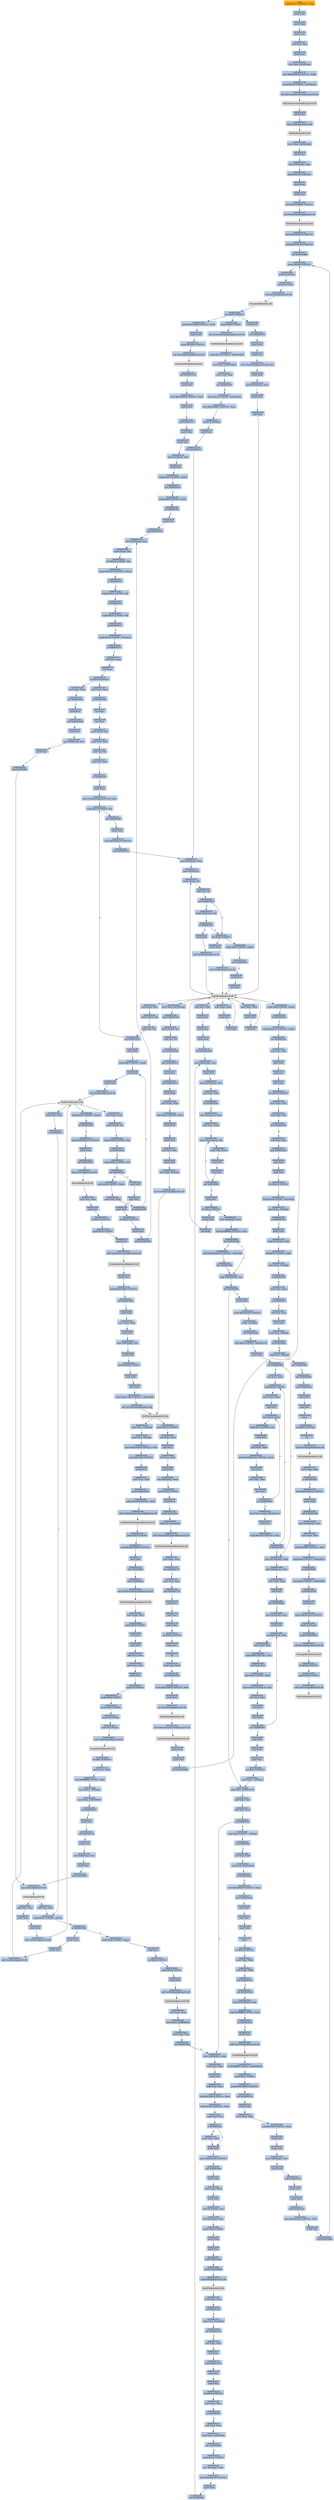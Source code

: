 digraph G {
node[shape=rectangle,style=filled,fillcolor=lightsteelblue,color=lightsteelblue]
bgcolor="transparent"
a0x00403166subl_0x17cUINT32_esp[label="start\nsubl $0x17c<UINT32>, %esp",color="lightgrey",fillcolor="orange"];
a0x0040316cpushl_ebx[label="0x0040316c\npushl %ebx"];
a0x0040316dpushl_ebp[label="0x0040316d\npushl %ebp"];
a0x0040316epushl_esi[label="0x0040316e\npushl %esi"];
a0x0040316fxorl_esi_esi[label="0x0040316f\nxorl %esi, %esi"];
a0x00403171pushl_edi[label="0x00403171\npushl %edi"];
a0x00403172movl_esi_0x18esp_[label="0x00403172\nmovl %esi, 0x18(%esp)"];
a0x00403176movl_0x409240UINT32_ebp[label="0x00403176\nmovl $0x409240<UINT32>, %ebp"];
a0x0040317bmovb_0x20UINT8_0x10esp_[label="0x0040317b\nmovb $0x20<UINT8>, 0x10(%esp)"];
a0x00403180call_InitCommonControls_comctl32_dll[label="0x00403180\ncall InitCommonControls@comctl32.dll"];
InitCommonControls_comctl32_dll[label="InitCommonControls@comctl32.dll",color="lightgrey",fillcolor="lightgrey"];
a0x00403186pushl_esi[label="0x00403186\npushl %esi"];
a0x00403187call_OleInitialize_ole32_dll[label="0x00403187\ncall OleInitialize@ole32.dll"];
OleInitialize_ole32_dll[label="OleInitialize@ole32.dll",color="lightgrey",fillcolor="lightgrey"];
a0x0040318dmovl_eax_0x0042f4d0[label="0x0040318d\nmovl %eax, 0x0042f4d0"];
a0x00403192pushl_esi[label="0x00403192\npushl %esi"];
a0x00403193leal_0x30esp__eax[label="0x00403193\nleal 0x30(%esp), %eax"];
a0x00403197pushl_0x160UINT32[label="0x00403197\npushl $0x160<UINT32>"];
a0x0040319cpushl_eax[label="0x0040319c\npushl %eax"];
a0x0040319dpushl_esi[label="0x0040319d\npushl %esi"];
a0x0040319epushl_0x429860UINT32[label="0x0040319e\npushl $0x429860<UINT32>"];
a0x004031a3call_SHGetFileInfoA_shell32_dll[label="0x004031a3\ncall SHGetFileInfoA@shell32.dll"];
SHGetFileInfoA_shell32_dll[label="SHGetFileInfoA@shell32.dll",color="lightgrey",fillcolor="lightgrey"];
a0x004031a9pushl_0x409230UINT32[label="0x004031a9\npushl $0x409230<UINT32>"];
a0x004031aepushl_0x42ec20UINT32[label="0x004031ae\npushl $0x42ec20<UINT32>"];
a0x004031b3call_0x004059db[label="0x004031b3\ncall 0x004059db"];
a0x004059dbpushl_0x400UINT32[label="0x004059db\npushl $0x400<UINT32>"];
a0x004059e0pushl_0xcesp_[label="0x004059e0\npushl 0xc(%esp)"];
a0x004059e4pushl_0xcesp_[label="0x004059e4\npushl 0xc(%esp)"];
a0x004059e8call_lstrcpynA_kernel32_dll[label="0x004059e8\ncall lstrcpynA@kernel32.dll"];
lstrcpynA_kernel32_dll[label="lstrcpynA@kernel32.dll",color="lightgrey",fillcolor="lightgrey"];
a0x004059eeret_0x8UINT16[label="0x004059ee\nret $0x8<UINT16>"];
a0x004031b8movl_0x436400UINT32_ebx[label="0x004031b8\nmovl $0x436400<UINT32>, %ebx"];
a0x004031bdpushl_ebx[label="0x004031bd\npushl %ebx"];
a0x004031bepushl_0x400UINT32[label="0x004031be\npushl $0x400<UINT32>"];
a0x004031c3call_GetTempPathA_kernel32_dll[label="0x004031c3\ncall GetTempPathA@kernel32.dll"];
GetTempPathA_kernel32_dll[label="GetTempPathA@kernel32.dll",color="lightgrey",fillcolor="lightgrey"];
a0x004031c9call_0x00403132[label="0x004031c9\ncall 0x00403132"];
a0x00403132pushl_esi[label="0x00403132\npushl %esi"];
a0x00403133movl_0x436400UINT32_esi[label="0x00403133\nmovl $0x436400<UINT32>, %esi"];
a0x00403138pushl_esi[label="0x00403138\npushl %esi"];
a0x00403139call_0x00405c17[label="0x00403139\ncall 0x00405c17"];
a0x00405c17pushl_ebx[label="0x00405c17\npushl %ebx"];
a0x00405c18pushl_esi[label="0x00405c18\npushl %esi"];
a0x00405c19movl_0xcesp__esi[label="0x00405c19\nmovl 0xc(%esp), %esi"];
a0x00405c1dpushl_edi[label="0x00405c1d\npushl %edi"];
a0x00405c1ecmpb_0x5cUINT8_esi_[label="0x00405c1e\ncmpb $0x5c<UINT8>, (%esi)"];
a0x00405c21jne_0x00405c38[label="0x00405c21\njne 0x00405c38"];
a0x00405c38cmpb_0x0UINT8_esi_[label="0x00405c38\ncmpb $0x0<UINT8>, (%esi)"];
a0x00405c3bje_0x00405c49[label="0x00405c3b\nje 0x00405c49"];
a0x00405c3dpushl_esi[label="0x00405c3d\npushl %esi"];
a0x00405c3ecall_0x00405554[label="0x00405c3e\ncall 0x00405554"];
a0x00405554movl_0x4esp__ecx[label="0x00405554\nmovl 0x4(%esp), %ecx"];
a0x00405558movb_ecx__al[label="0x00405558\nmovb (%ecx), %al"];
a0x0040555aorb_0x20UINT8_al[label="0x0040555a\norb $0x20<UINT8>, %al"];
a0x0040555ccmpw_0x5c5cUINT16_ecx_[label="0x0040555c\ncmpw $0x5c5c<UINT16>, (%ecx)"];
a0x00405561je_0x00405575[label="0x00405561\nje 0x00405575"];
a0x00405563cmpb_0x61UINT8_al[label="0x00405563\ncmpb $0x61<UINT8>, %al"];
a0x00405565jl_0x00405571[label="0x00405565\njl 0x00405571"];
a0x00405567cmpb_0x7aUINT8_al[label="0x00405567\ncmpb $0x7a<UINT8>, %al"];
a0x00405569jg_0x00405571[label="0x00405569\njg 0x00405571"];
a0x0040556bcmpb_0x3aUINT8_0x1ecx_[label="0x0040556b\ncmpb $0x3a<UINT8>, 0x1(%ecx)"];
a0x0040556fje_0x00405575[label="0x0040556f\nje 0x00405575"];
a0x00405575xorl_eax_eax[label="0x00405575\nxorl %eax, %eax"];
a0x00405577incl_eax[label="0x00405577\nincl %eax"];
a0x00405578ret_0x4UINT16[label="0x00405578\nret $0x4<UINT16>"];
a0x00405c43testl_eax_eax[label="0x00405c43\ntestl %eax, %eax"];
a0x00405c45je_0x00405c49[label="0x00405c45\nje 0x00405c49"];
a0x00405c47incl_esi[label="0x00405c47\nincl %esi"];
a0x00405c48incl_esi[label="0x00405c48\nincl %esi"];
a0x00405c49movb_esi__al[label="0x00405c49\nmovb (%esi), %al"];
a0x00405c4bmovl_esi_ebx[label="0x00405c4b\nmovl %esi, %ebx"];
a0x00405c4dtestb_al_al[label="0x00405c4d\ntestb %al, %al"];
a0x00405c4fmovl_esi_edi[label="0x00405c4f\nmovl %esi, %edi"];
a0x00405c51je_0x00405c8c[label="0x00405c51\nje 0x00405c8c"];
a0x00405c53pushl_ebp[label="0x00405c53\npushl %ebp"];
a0x00405c54movl_CharNextA_user32_dll_ebp[label="0x00405c54\nmovl CharNextA@user32.dll, %ebp"];
a0x00405c5acmpb_0x1fUINT8_al[label="0x00405c5a\ncmpb $0x1f<UINT8>, %al"];
a0x00405c5cjbe_0x00405c80[label="0x00405c5c\njbe 0x00405c80"];
a0x00405c5epushl_eax[label="0x00405c5e\npushl %eax"];
a0x00405c5fpushl_0x4093c8UINT32[label="0x00405c5f\npushl $0x4093c8<UINT32>"];
a0x00405c64call_0x00405513[label="0x00405c64\ncall 0x00405513"];
a0x00405513movl_0x4esp__eax[label="0x00405513\nmovl 0x4(%esp), %eax"];
a0x00405517jmp_0x00405526[label="0x00405517\njmp 0x00405526"];
a0x00405526movb_eax__cl[label="0x00405526\nmovb (%eax), %cl"];
a0x00405528testb_cl_cl[label="0x00405528\ntestb %cl, %cl"];
a0x0040552ajne_0x00405519[label="0x0040552a\njne 0x00405519"];
a0x00405519cmpb_0x8esp__cl[label="0x00405519\ncmpb 0x8(%esp), %cl"];
a0x0040551dje_0x0040552c[label="0x0040551d\nje 0x0040552c"];
a0x0040551fpushl_eax[label="0x0040551f\npushl %eax"];
a0x00405520call_CharNextA_user32_dll[label="0x00405520\ncall CharNextA@user32.dll"];
CharNextA_user32_dll[label="CharNextA@user32.dll",color="lightgrey",fillcolor="lightgrey"];
a0x0040552cret_0x8UINT16[label="0x0040552c\nret $0x8<UINT16>"];
a0x00405c69cmpb_0x0UINT8_eax_[label="0x00405c69\ncmpb $0x0<UINT8>, (%eax)"];
a0x00405c6cjne_0x00405c80[label="0x00405c6c\njne 0x00405c80"];
a0x00405c6epushl_esi[label="0x00405c6e\npushl %esi"];
a0x00405c6fcall_ebp[label="0x00405c6f\ncall %ebp"];
a0x00405c71subl_esi_eax[label="0x00405c71\nsubl %esi, %eax"];
a0x00405c73pushl_eax[label="0x00405c73\npushl %eax"];
a0x00405c74pushl_esi[label="0x00405c74\npushl %esi"];
a0x00405c75pushl_edi[label="0x00405c75\npushl %edi"];
a0x00405c76call_0x0040568c[label="0x00405c76\ncall 0x0040568c"];
a0x0040568cmovl_0x4esp__ecx[label="0x0040568c\nmovl 0x4(%esp), %ecx"];
a0x00405690pushl_esi[label="0x00405690\npushl %esi"];
a0x00405691movl_0x10esp__esi[label="0x00405691\nmovl 0x10(%esp), %esi"];
a0x00405695testl_esi_esi[label="0x00405695\ntestl %esi, %esi"];
a0x00405697jle_0x004056a8[label="0x00405697\njle 0x004056a8"];
a0x00405699movl_0xcesp__eax[label="0x00405699\nmovl 0xc(%esp), %eax"];
a0x0040569dsubl_ecx_eax[label="0x0040569d\nsubl %ecx, %eax"];
a0x0040569fmovb_eaxecx__dl[label="0x0040569f\nmovb (%eax,%ecx), %dl"];
a0x004056a2movb_dl_ecx_[label="0x004056a2\nmovb %dl, (%ecx)"];
a0x004056a4incl_ecx[label="0x004056a4\nincl %ecx"];
a0x004056a5decl_esi[label="0x004056a5\ndecl %esi"];
a0x004056a6jne_0x0040569f[label="0x004056a6\njne 0x0040569f"];
a0x004056a8popl_esi[label="0x004056a8\npopl %esi"];
a0x004056a9ret_0xcUINT16[label="0x004056a9\nret $0xc<UINT16>"];
a0x00405c7bpushl_edi[label="0x00405c7b\npushl %edi"];
a0x00405c7ccall_ebp[label="0x00405c7c\ncall %ebp"];
a0x00405c7emovl_eax_edi[label="0x00405c7e\nmovl %eax, %edi"];
a0x00405c80pushl_esi[label="0x00405c80\npushl %esi"];
a0x00405c81call_ebp[label="0x00405c81\ncall %ebp"];
a0x00405c83movl_eax_esi[label="0x00405c83\nmovl %eax, %esi"];
a0x00405c85movb_esi__al[label="0x00405c85\nmovb (%esi), %al"];
a0x00405c87testb_al_al[label="0x00405c87\ntestb %al, %al"];
a0x00405c89jne_0x00405c5a[label="0x00405c89\njne 0x00405c5a"];
a0x00405c8bpopl_ebp[label="0x00405c8b\npopl %ebp"];
a0x00405c8candb_0x0UINT8_edi_[label="0x00405c8c\nandb $0x0<UINT8>, (%edi)"];
a0x00405c8fpushl_edi[label="0x00405c8f\npushl %edi"];
a0x00405c90pushl_ebx[label="0x00405c90\npushl %ebx"];
a0x00405c91call_CharPrevA_user32_dll[label="0x00405c91\ncall CharPrevA@user32.dll"];
CharPrevA_user32_dll[label="CharPrevA@user32.dll",color="lightgrey",fillcolor="lightgrey"];
a0x00405c97movl_eax_edi[label="0x00405c97\nmovl %eax, %edi"];
a0x00405c99movb_edi__al[label="0x00405c99\nmovb (%edi), %al"];
a0x00405c9bcmpb_0x20UINT8_al[label="0x00405c9b\ncmpb $0x20<UINT8>, %al"];
a0x00405c9dje_0x00405ca3[label="0x00405c9d\nje 0x00405ca3"];
a0x00405c9fcmpb_0x5cUINT8_al[label="0x00405c9f\ncmpb $0x5c<UINT8>, %al"];
a0x00405ca1jne_0x00405caa[label="0x00405ca1\njne 0x00405caa"];
a0x00405ca3andb_0x0UINT8_edi_[label="0x00405ca3\nandb $0x0<UINT8>, (%edi)"];
a0x00405ca6cmpl_edi_ebx[label="0x00405ca6\ncmpl %edi, %ebx"];
a0x00405ca8jb_0x00405c8f[label="0x00405ca8\njb 0x00405c8f"];
a0x00405caapopl_edi[label="0x00405caa\npopl %edi"];
a0x00405cabpopl_esi[label="0x00405cab\npopl %esi"];
a0x00405cacpopl_ebx[label="0x00405cac\npopl %ebx"];
a0x00405cadret_0x4UINT16[label="0x00405cad\nret $0x4<UINT16>"];
a0x0040313epushl_esi[label="0x0040313e\npushl %esi"];
a0x0040313fcall_0x00405554[label="0x0040313f\ncall 0x00405554"];
a0x00403144testl_eax_eax[label="0x00403144\ntestl %eax, %eax"];
a0x00403146jne_0x0040314a[label="0x00403146\njne 0x0040314a"];
a0x0040314apushl_esi[label="0x0040314a\npushl %esi"];
a0x0040314bcall_0x004054e8[label="0x0040314b\ncall 0x004054e8"];
a0x004054e8pushl_esi[label="0x004054e8\npushl %esi"];
a0x004054e9movl_0x8esp__esi[label="0x004054e9\nmovl 0x8(%esp), %esi"];
a0x004054edpushl_esi[label="0x004054ed\npushl %esi"];
a0x004054eecall_0x004059f1[label="0x004054ee\ncall 0x004059f1"];
a0x004059f1jmp_lstrlenA_kernel32_dll[label="0x004059f1\njmp lstrlenA@kernel32.dll"];
lstrlenA_kernel32_dll[label="lstrlenA@kernel32.dll",color="lightgrey",fillcolor="lightgrey"];
a0x004054f3addl_esi_eax[label="0x004054f3\naddl %esi, %eax"];
a0x004054f5pushl_eax[label="0x004054f5\npushl %eax"];
a0x004054f6pushl_esi[label="0x004054f6\npushl %esi"];
a0x004054f7call_CharPrevA_user32_dll[label="0x004054f7\ncall CharPrevA@user32.dll"];
a0x004054fdcmpb_0x5cUINT8_eax_[label="0x004054fd\ncmpb $0x5c<UINT8>, (%eax)"];
a0x00405500je_0x0040550d[label="0x00405500\nje 0x0040550d"];
a0x00405502pushl_0x409010UINT32[label="0x00405502\npushl $0x409010<UINT32>"];
a0x00405507pushl_esi[label="0x00405507\npushl %esi"];
a0x00405508call_0x004059f7[label="0x00405508\ncall 0x004059f7"];
a0x004059f7jmp_lstrcatA_kernel32_dll[label="0x004059f7\njmp lstrcatA@kernel32.dll"];
lstrcatA_kernel32_dll[label="lstrcatA@kernel32.dll",color="lightgrey",fillcolor="lightgrey"];
a0x0040550dmovl_esi_eax[label="0x0040550d\nmovl %esi, %eax"];
a0x0040550fpopl_esi[label="0x0040550f\npopl %esi"];
a0x00405510ret_0x4UINT16[label="0x00405510\nret $0x4<UINT16>"];
a0x00403150pushl_0x0UINT8[label="0x00403150\npushl $0x0<UINT8>"];
a0x00403152pushl_esi[label="0x00403152\npushl %esi"];
a0x00403153call_CreateDirectoryA_kernel32_dll[label="0x00403153\ncall CreateDirectoryA@kernel32.dll"];
CreateDirectoryA_kernel32_dll[label="CreateDirectoryA@kernel32.dll",color="lightgrey",fillcolor="lightgrey"];
a0x00403159pushl_esi[label="0x00403159\npushl %esi"];
a0x0040315apushl_0x435000UINT32[label="0x0040315a\npushl $0x435000<UINT32>"];
a0x0040315fcall_0x004056db[label="0x0040315f\ncall 0x004056db"];
a0x004056dbpushl_ebp[label="0x004056db\npushl %ebp"];
a0x004056dcmovl_esp_ebp[label="0x004056dc\nmovl %esp, %ebp"];
a0x004056depushl_esi[label="0x004056de\npushl %esi"];
a0x004056dfmovl_0x8ebp__esi[label="0x004056df\nmovl 0x8(%ebp), %esi"];
a0x004056e2pushl_edi[label="0x004056e2\npushl %edi"];
a0x004056e3pushl_0x64UINT8[label="0x004056e3\npushl $0x64<UINT8>"];
a0x004056e5popl_edi[label="0x004056e5\npopl %edi"];
a0x004056e6decl_edi[label="0x004056e6\ndecl %edi"];
a0x004056e7movl_0x61736eUINT32_0x8ebp_[label="0x004056e7\nmovl $0x61736e<UINT32>, 0x8(%ebp)"];
a0x004056eecall_GetTickCount_kernel32_dll[label="0x004056ee\ncall GetTickCount@kernel32.dll"];
GetTickCount_kernel32_dll[label="GetTickCount@kernel32.dll",color="lightgrey",fillcolor="lightgrey"];
a0x004056f4pushl_0x1aUINT8[label="0x004056f4\npushl $0x1a<UINT8>"];
a0x004056f6xorl_edx_edx[label="0x004056f6\nxorl %edx, %edx"];
a0x004056f8popl_ecx[label="0x004056f8\npopl %ecx"];
a0x004056f9divl_ecx_eax[label="0x004056f9\ndivl %ecx, %eax"];
a0x004056fbpushl_esi[label="0x004056fb\npushl %esi"];
a0x004056fcleal_0x8ebp__eax[label="0x004056fc\nleal 0x8(%ebp), %eax"];
a0x004056ffpushl_0x0UINT8[label="0x004056ff\npushl $0x0<UINT8>"];
a0x00405701pushl_eax[label="0x00405701\npushl %eax"];
a0x00405702pushl_0xcebp_[label="0x00405702\npushl 0xc(%ebp)"];
a0x00405705addb_dl_0xaebp_[label="0x00405705\naddb %dl, 0xa(%ebp)"];
a0x00405708call_GetTempFileNameA_kernel32_dll[label="0x00405708\ncall GetTempFileNameA@kernel32.dll"];
GetTempFileNameA_kernel32_dll[label="GetTempFileNameA@kernel32.dll",color="lightgrey",fillcolor="lightgrey"];
a0x0040570etestl_eax_eax[label="0x0040570e\ntestl %eax, %eax"];
a0x00405710jne_0x0040571f[label="0x00405710\njne 0x0040571f"];
a0x0040571fmovl_esi_eax[label="0x0040571f\nmovl %esi, %eax"];
a0x00405721jmp_0x00405719[label="0x00405721\njmp 0x00405719"];
a0x00405719popl_edi[label="0x00405719\npopl %edi"];
a0x0040571apopl_esi[label="0x0040571a\npopl %esi"];
a0x0040571bpopl_ebp[label="0x0040571b\npopl %ebp"];
a0x0040571cret_0x8UINT16[label="0x0040571c\nret $0x8<UINT16>"];
a0x00403164popl_esi[label="0x00403164\npopl %esi"];
a0x00403165ret[label="0x00403165\nret"];
a0x004031cetestl_eax_eax[label="0x004031ce\ntestl %eax, %eax"];
a0x004031d0jne_0x004031f6[label="0x004031d0\njne 0x004031f6"];
a0x004031f6movl_0x435000UINT32_edi[label="0x004031f6\nmovl $0x435000<UINT32>, %edi"];
a0x004031fbpushl_edi[label="0x004031fb\npushl %edi"];
a0x004031fccall_DeleteFileA_kernel32_dll[label="0x004031fc\ncall DeleteFileA@kernel32.dll"];
DeleteFileA_kernel32_dll[label="DeleteFileA@kernel32.dll",color="lightgrey",fillcolor="lightgrey"];
a0x00403202call_GetCommandLineA_kernel32_dll[label="0x00403202\ncall GetCommandLineA@kernel32.dll"];
GetCommandLineA_kernel32_dll[label="GetCommandLineA@kernel32.dll",color="lightgrey",fillcolor="lightgrey"];
a0x00403208pushl_eax[label="0x00403208\npushl %eax"];
a0x00403209pushl_edi[label="0x00403209\npushl %edi"];
a0x0040320acall_0x004059db[label="0x0040320a\ncall 0x004059db"];
a0x0040320fpushl_0x0UINT8[label="0x0040320f\npushl $0x0<UINT8>"];
a0x00403211call_GetModuleHandleA_kernel32_dll[label="0x00403211\ncall GetModuleHandleA@kernel32.dll"];
GetModuleHandleA_kernel32_dll[label="GetModuleHandleA@kernel32.dll",color="lightgrey",fillcolor="lightgrey"];
a0x00403217cmpb_0x22UINT8_0x00435000[label="0x00403217\ncmpb $0x22<UINT8>, 0x00435000"];
a0x0040321emovl_eax_0x0042f420[label="0x0040321e\nmovl %eax, 0x0042f420"];
a0x00403223movl_edi_eax[label="0x00403223\nmovl %edi, %eax"];
a0x00403225jne_0x00403231[label="0x00403225\njne 0x00403231"];
a0x00403227movb_0x22UINT8_0x10esp_[label="0x00403227\nmovb $0x22<UINT8>, 0x10(%esp)"];
a0x0040322cmovl_0x435001UINT32_eax[label="0x0040322c\nmovl $0x435001<UINT32>, %eax"];
a0x00403231pushl_0x10esp_[label="0x00403231\npushl 0x10(%esp)"];
a0x00403235pushl_eax[label="0x00403235\npushl %eax"];
a0x00403236call_0x00405513[label="0x00403236\ncall 0x00405513"];
a0x0040323bpushl_eax[label="0x0040323b\npushl %eax"];
a0x0040323ccall_CharNextA_user32_dll[label="0x0040323c\ncall CharNextA@user32.dll"];
a0x00403242movl_eax_0x14esp_[label="0x00403242\nmovl %eax, 0x14(%esp)"];
a0x00403246jmp_0x004032ab[label="0x00403246\njmp 0x004032ab"];
a0x004032abmovb_eax__cl[label="0x004032ab\nmovb (%eax), %cl"];
a0x004032adtestb_cl_cl[label="0x004032ad\ntestb %cl, %cl"];
a0x004032afjne_0x00403248[label="0x004032af\njne 0x00403248"];
a0x004032b1jmp_0x004032c5[label="0x004032b1\njmp 0x004032c5"];
a0x004032c5pushl_esi[label="0x004032c5\npushl %esi"];
a0x004032c6call_0x00402c37[label="0x004032c6\ncall 0x00402c37"];
a0x00402c37pushl_ebp[label="0x00402c37\npushl %ebp"];
a0x00402c38movl_esp_ebp[label="0x00402c38\nmovl %esp, %ebp"];
a0x00402c3asubl_0x2cUINT8_esp[label="0x00402c3a\nsubl $0x2c<UINT8>, %esp"];
a0x00402c3dpushl_ebx[label="0x00402c3d\npushl %ebx"];
a0x00402c3epushl_esi[label="0x00402c3e\npushl %esi"];
a0x00402c3fxorl_esi_esi[label="0x00402c3f\nxorl %esi, %esi"];
a0x00402c41pushl_edi[label="0x00402c41\npushl %edi"];
a0x00402c42movl_esi__4ebp_[label="0x00402c42\nmovl %esi, -4(%ebp)"];
a0x00402c45call_GetTickCount_kernel32_dll[label="0x00402c45\ncall GetTickCount@kernel32.dll"];
a0x00402c4bmovl_esi__12ebp_[label="0x00402c4b\nmovl %esi, -12(%ebp)"];
a0x00402c4emovl_esi__8ebp_[label="0x00402c4e\nmovl %esi, -8(%ebp)"];
a0x00402c51movl_0x435c00UINT32_esi[label="0x00402c51\nmovl $0x435c00<UINT32>, %esi"];
a0x00402c56pushl_0x400UINT32[label="0x00402c56\npushl $0x400<UINT32>"];
a0x00402c5bpushl_esi[label="0x00402c5b\npushl %esi"];
a0x00402c5cmovl_eax_edi[label="0x00402c5c\nmovl %eax, %edi"];
a0x00402c5epushl_0x0042f420[label="0x00402c5e\npushl 0x0042f420"];
a0x00402c64addl_0x3e8UINT32_edi[label="0x00402c64\naddl $0x3e8<UINT32>, %edi"];
a0x00402c6acall_GetModuleFileNameA_kernel32_dll[label="0x00402c6a\ncall GetModuleFileNameA@kernel32.dll"];
GetModuleFileNameA_kernel32_dll[label="GetModuleFileNameA@kernel32.dll",color="lightgrey",fillcolor="lightgrey"];
a0x00402c70pushl_0x3UINT8[label="0x00402c70\npushl $0x3<UINT8>"];
a0x00402c72pushl_0x80000000UINT32[label="0x00402c72\npushl $0x80000000<UINT32>"];
a0x00402c77pushl_esi[label="0x00402c77\npushl %esi"];
a0x00402c78call_0x004056ac[label="0x00402c78\ncall 0x004056ac"];
a0x004056acpushl_0x4esp_[label="0x004056ac\npushl 0x4(%esp)"];
a0x004056b0call_GetFileAttributesA_kernel32_dll[label="0x004056b0\ncall GetFileAttributesA@kernel32.dll"];
GetFileAttributesA_kernel32_dll[label="GetFileAttributesA@kernel32.dll",color="lightgrey",fillcolor="lightgrey"];
a0x004056b6movl_eax_ecx[label="0x004056b6\nmovl %eax, %ecx"];
a0x004056b8pushl_0x0UINT8[label="0x004056b8\npushl $0x0<UINT8>"];
a0x004056baincl_ecx[label="0x004056ba\nincl %ecx"];
a0x004056bbnegl_ecx[label="0x004056bb\nnegl %ecx"];
a0x004056bdsbbl_ecx_ecx[label="0x004056bd\nsbbl %ecx, %ecx"];
a0x004056bfandl_eax_ecx[label="0x004056bf\nandl %eax, %ecx"];
a0x004056c1pushl_ecx[label="0x004056c1\npushl %ecx"];
a0x004056c2pushl_0x14esp_[label="0x004056c2\npushl 0x14(%esp)"];
a0x004056c6pushl_0x0UINT8[label="0x004056c6\npushl $0x0<UINT8>"];
a0x004056c8pushl_0x1UINT8[label="0x004056c8\npushl $0x1<UINT8>"];
a0x004056capushl_0x1cesp_[label="0x004056ca\npushl 0x1c(%esp)"];
a0x004056cepushl_0x1cesp_[label="0x004056ce\npushl 0x1c(%esp)"];
a0x004056d2call_CreateFileA_kernel32_dll[label="0x004056d2\ncall CreateFileA@kernel32.dll"];
CreateFileA_kernel32_dll[label="CreateFileA@kernel32.dll",color="lightgrey",fillcolor="lightgrey"];
a0x004056d8ret_0xcUINT16[label="0x004056d8\nret $0xc<UINT16>"];
a0x00402c7dmovl_eax_ebx[label="0x00402c7d\nmovl %eax, %ebx"];
a0x00402c7fcmpl_0xffffffffUINT8_ebx[label="0x00402c7f\ncmpl $0xffffffff<UINT8>, %ebx"];
a0x00402c82movl_ebx__16ebp_[label="0x00402c82\nmovl %ebx, -16(%ebp)"];
a0x00402c85movl_ebx_0x00409020[label="0x00402c85\nmovl %ebx, 0x00409020"];
a0x00402c8bjne_0x00402c97[label="0x00402c8b\njne 0x00402c97"];
a0x00402c97pushl_esi[label="0x00402c97\npushl %esi"];
a0x00402c98call_0x0040552f[label="0x00402c98\ncall 0x0040552f"];
a0x0040552fpushl_esi[label="0x0040552f\npushl %esi"];
a0x00405530movl_0x8esp__esi[label="0x00405530\nmovl 0x8(%esp), %esi"];
a0x00405534pushl_esi[label="0x00405534\npushl %esi"];
a0x00405535call_0x004059f1[label="0x00405535\ncall 0x004059f1"];
a0x0040553aaddl_esi_eax[label="0x0040553a\naddl %esi, %eax"];
a0x0040553ccmpb_0x5cUINT8_eax_[label="0x0040553c\ncmpb $0x5c<UINT8>, (%eax)"];
a0x0040553fje_0x0040554d[label="0x0040553f\nje 0x0040554d"];
a0x00405541pushl_eax[label="0x00405541\npushl %eax"];
a0x00405542pushl_esi[label="0x00405542\npushl %esi"];
a0x00405543call_CharPrevA_user32_dll[label="0x00405543\ncall CharPrevA@user32.dll"];
a0x00405549cmpl_esi_eax[label="0x00405549\ncmpl %esi, %eax"];
a0x0040554bja_0x0040553c[label="0x0040554b\nja 0x0040553c"];
a0x0040554dandb_0x0UINT8_eax_[label="0x0040554d\nandb $0x0<UINT8>, (%eax)"];
a0x00405550popl_esi[label="0x00405550\npopl %esi"];
a0x00405551ret_0x4UINT16[label="0x00405551\nret $0x4<UINT16>"];
a0x00402c9dpushl_0x0UINT8[label="0x00402c9d\npushl $0x0<UINT8>"];
a0x00402c9fpushl_ebx[label="0x00402c9f\npushl %ebx"];
a0x00402ca0call_GetFileSize_kernel32_dll[label="0x00402ca0\ncall GetFileSize@kernel32.dll"];
GetFileSize_kernel32_dll[label="GetFileSize@kernel32.dll",color="lightgrey",fillcolor="lightgrey"];
a0x00402ca6testl_eax_eax[label="0x00402ca6\ntestl %eax, %eax"];
a0x00402ca8movl_eax_0x00428c58[label="0x00402ca8\nmovl %eax, 0x00428c58"];
a0x00402cadmovl_eax_esi[label="0x00402cad\nmovl %eax, %esi"];
a0x00402cafjle_0x00402dde[label="0x00402caf\njle 0x00402dde"];
a0x00402cb5movl_0x0042f42c_eax[label="0x00402cb5\nmovl 0x0042f42c, %eax"];
a0x00402cbamovl_esi_ebx[label="0x00402cba\nmovl %esi, %ebx"];
a0x00402cbcnegl_eax[label="0x00402cbc\nnegl %eax"];
a0x00402cbesbbl_eax_eax[label="0x00402cbe\nsbbl %eax, %eax"];
a0x00402cc0andl_0x7e00UINT32_eax[label="0x00402cc0\nandl $0x7e00<UINT32>, %eax"];
a0x00402cc5addl_0x200UINT32_eax[label="0x00402cc5\naddl $0x200<UINT32>, %eax"];
a0x00402ccacmpl_eax_esi[label="0x00402cca\ncmpl %eax, %esi"];
a0x00402cccjl_0x00402cd0[label="0x00402ccc\njl 0x00402cd0"];
a0x00402ccemovl_eax_ebx[label="0x00402cce\nmovl %eax, %ebx"];
a0x00402cd0pushl_ebx[label="0x00402cd0\npushl %ebx"];
a0x00402cd1pushl_0x420c58UINT32[label="0x00402cd1\npushl $0x420c58<UINT32>"];
a0x00402cd6call_0x004030e9[label="0x00402cd6\ncall 0x004030e9"];
a0x004030e9pushl_ebp[label="0x004030e9\npushl %ebp"];
a0x004030eamovl_esp_ebp[label="0x004030ea\nmovl %esp, %ebp"];
a0x004030ecpushl_esi[label="0x004030ec\npushl %esi"];
a0x004030edmovl_0xcebp__esi[label="0x004030ed\nmovl 0xc(%ebp), %esi"];
a0x004030f0leal_0xcebp__eax[label="0x004030f0\nleal 0xc(%ebp), %eax"];
a0x004030f3pushl_0x0UINT8[label="0x004030f3\npushl $0x0<UINT8>"];
a0x004030f5pushl_eax[label="0x004030f5\npushl %eax"];
a0x004030f6pushl_esi[label="0x004030f6\npushl %esi"];
a0x004030f7pushl_0x8ebp_[label="0x004030f7\npushl 0x8(%ebp)"];
a0x004030fapushl_0x00409020[label="0x004030fa\npushl 0x00409020"];
a0x00403100call_ReadFile_kernel32_dll[label="0x00403100\ncall ReadFile@kernel32.dll"];
ReadFile_kernel32_dll[label="ReadFile@kernel32.dll",color="lightgrey",fillcolor="lightgrey"];
a0x00403106testl_eax_eax[label="0x00403106\ntestl %eax, %eax"];
a0x00403108je_0x00403114[label="0x00403108\nje 0x00403114"];
a0x0040310acmpl_esi_0xcebp_[label="0x0040310a\ncmpl %esi, 0xc(%ebp)"];
a0x0040310djne_0x00403114[label="0x0040310d\njne 0x00403114"];
a0x0040310fxorl_eax_eax[label="0x0040310f\nxorl %eax, %eax"];
a0x00403111incl_eax[label="0x00403111\nincl %eax"];
a0x00403112jmp_0x00403116[label="0x00403112\njmp 0x00403116"];
a0x00403116popl_esi[label="0x00403116\npopl %esi"];
a0x00403117popl_ebp[label="0x00403117\npopl %ebp"];
a0x00403118ret_0x8UINT16[label="0x00403118\nret $0x8<UINT16>"];
a0x00402cdbtestl_eax_eax[label="0x00402cdb\ntestl %eax, %eax"];
a0x00402cddje_0x00402e49[label="0x00402cdd\nje 0x00402e49"];
a0x00402ce3xorl_eax_eax[label="0x00402ce3\nxorl %eax, %eax"];
a0x00402ce5cmpl_eax_0x0042f42c[label="0x00402ce5\ncmpl %eax, 0x0042f42c"];
a0x00402cebjne_0x00402d6c[label="0x00402ceb\njne 0x00402d6c"];
a0x00402cedpushl_0x1cUINT8[label="0x00402ced\npushl $0x1c<UINT8>"];
a0x00402cefleal__44ebp__eax[label="0x00402cef\nleal -44(%ebp), %eax"];
a0x00402cf2pushl_0x420c58UINT32[label="0x00402cf2\npushl $0x420c58<UINT32>"];
a0x00402cf7pushl_eax[label="0x00402cf7\npushl %eax"];
a0x00402cf8call_0x0040568c[label="0x00402cf8\ncall 0x0040568c"];
a0x00402cfdmovl__44ebp__ecx[label="0x00402cfd\nmovl -44(%ebp), %ecx"];
a0x00402d00testl_0xfffffff0UINT32_ecx[label="0x00402d00\ntestl $0xfffffff0<UINT32>, %ecx"];
a0x00402d06jne_0x00402da6[label="0x00402d06\njne 0x00402da6"];
a0x00402da6cmpl_0x00428c58_esi[label="0x00402da6\ncmpl 0x00428c58, %esi"];
a0x00402dacjnl_0x00402dbf[label="0x00402dac\njnl 0x00402dbf"];
a0x00402dbfaddl_ebx_0x00414c50[label="0x00402dbf\naddl %ebx, 0x00414c50"];
a0x00402dc5subl_ebx_esi[label="0x00402dc5\nsubl %ebx, %esi"];
a0x00402dc7testl_esi_esi[label="0x00402dc7\ntestl %esi, %esi"];
a0x00402dc9jg_0x00402cb5[label="0x00402dc9\njg 0x00402cb5"];
a0x00402daepushl_ebx[label="0x00402dae\npushl %ebx"];
a0x00402dafpushl_0x420c58UINT32[label="0x00402daf\npushl $0x420c58<UINT32>"];
a0x00402db4pushl__12ebp_[label="0x00402db4\npushl -12(%ebp)"];
a0x00402db7call_0x00405d4b[label="0x00402db7\ncall 0x00405d4b"];
a0x00405d4bcmpl_0x0UINT8_0x0042ce34[label="0x00405d4b\ncmpl $0x0<UINT8>, 0x0042ce34"];
a0x00405d52pushl_esi[label="0x00405d52\npushl %esi"];
a0x00405d53jne_0x00405d82[label="0x00405d53\njne 0x00405d82"];
a0x00405d55xorl_ecx_ecx[label="0x00405d55\nxorl %ecx, %ecx"];
a0x00405d57pushl_0x8UINT8[label="0x00405d57\npushl $0x8<UINT8>"];
a0x00405d59movl_ecx_eax[label="0x00405d59\nmovl %ecx, %eax"];
a0x00405d5bpopl_esi[label="0x00405d5b\npopl %esi"];
a0x00405d5cmovl_eax_edx[label="0x00405d5c\nmovl %eax, %edx"];
a0x00405d5eandb_0x1UINT8_dl[label="0x00405d5e\nandb $0x1<UINT8>, %dl"];
a0x00405d61negb_dl[label="0x00405d61\nnegb %dl"];
a0x00405d63sbbl_edx_edx[label="0x00405d63\nsbbl %edx, %edx"];
a0x00405d65andl_0xedb88320UINT32_edx[label="0x00405d65\nandl $0xedb88320<UINT32>, %edx"];
a0x00405d6bshrl_eax[label="0x00405d6b\nshrl %eax"];
a0x00405d6dxorl_edx_eax[label="0x00405d6d\nxorl %edx, %eax"];
a0x00405d6fdecl_esi[label="0x00405d6f\ndecl %esi"];
a0x00405d70jne_0x00405d5c[label="0x00405d70\njne 0x00405d5c"];
a0x00405d72movl_eax_0x42ce30ecx4_[label="0x00405d72\nmovl %eax, 0x42ce30(,%ecx,4)"];
a0x00405d79incl_ecx[label="0x00405d79\nincl %ecx"];
a0x00405d7acmpl_0x100UINT32_ecx[label="0x00405d7a\ncmpl $0x100<UINT32>, %ecx"];
a0x00405d80jl_0x00405d57[label="0x00405d80\njl 0x00405d57"];
a0x00405d82movl_0x10esp__edx[label="0x00405d82\nmovl 0x10(%esp), %edx"];
a0x00405d86movl_0x8esp__eax[label="0x00405d86\nmovl 0x8(%esp), %eax"];
a0x00405d8atestl_edx_edx[label="0x00405d8a\ntestl %edx, %edx"];
a0x00405d8cnotl_eax[label="0x00405d8c\nnotl %eax"];
a0x00405d8ejbe_0x00405db3[label="0x00405d8e\njbe 0x00405db3"];
a0x00405d90movl_0xcesp__ecx[label="0x00405d90\nmovl 0xc(%esp), %ecx"];
a0x00405d94pushl_edi[label="0x00405d94\npushl %edi"];
a0x00405d95movzbl_ecx__edi[label="0x00405d95\nmovzbl (%ecx), %edi"];
a0x00405d98movl_eax_esi[label="0x00405d98\nmovl %eax, %esi"];
a0x00405d9aandl_0xffUINT32_esi[label="0x00405d9a\nandl $0xff<UINT32>, %esi"];
a0x00405da0xorl_edi_esi[label="0x00405da0\nxorl %edi, %esi"];
a0x00405da2shrl_0x8UINT8_eax[label="0x00405da2\nshrl $0x8<UINT8>, %eax"];
a0x00405da5movl_0x42ce30esi4__esi[label="0x00405da5\nmovl 0x42ce30(,%esi,4), %esi"];
a0x00405dacxorl_esi_eax[label="0x00405dac\nxorl %esi, %eax"];
a0x00405daeincl_ecx[label="0x00405dae\nincl %ecx"];
a0x00405dafdecl_edx[label="0x00405daf\ndecl %edx"];
a0x00405db0jne_0x00405d95[label="0x00405db0\njne 0x00405d95"];
a0x00405db2popl_edi[label="0x00405db2\npopl %edi"];
a0x00405db3notl_eax[label="0x00405db3\nnotl %eax"];
a0x00405db5popl_esi[label="0x00405db5\npopl %esi"];
a0x00405db6ret_0xcUINT16[label="0x00405db6\nret $0xc<UINT16>"];
a0x00402dbcmovl_eax__12ebp_[label="0x00402dbc\nmovl %eax, -12(%ebp)"];
a0x00402d0ccmpl_0xdeadbeefUINT32__40ebp_[label="0x00402d0c\ncmpl $0xdeadbeef<UINT32>, -40(%ebp)"];
a0x00402d13jne_0x00402da6[label="0x00402d13\njne 0x00402da6"];
a0x00402dcfcmpl_0x0UINT8__4ebp_[label="0x00402dcf\ncmpl $0x0<UINT8>, -4(%ebp)"];
a0x00402dd3je_0x00402dde[label="0x00402dd3\nje 0x00402dde"];
a0x00402ddexorl_edi_edi[label="0x00402dde\nxorl %edi, %edi"];
a0x00402de0cmpl_edi_0x0042f42c[label="0x00402de0\ncmpl %edi, 0x0042f42c"];
a0x00402de6je_0x00402e42[label="0x00402de6\nje 0x00402e42"];
a0x00402e42movl_0x409028UINT32_eax[label="0x00402e42\nmovl $0x409028<UINT32>, %eax"];
a0x00402e47jmp_0x00402eb6[label="0x00402e47\njmp 0x00402eb6"];
a0x00402eb6popl_edi[label="0x00402eb6\npopl %edi"];
a0x00402eb7popl_esi[label="0x00402eb7\npopl %esi"];
a0x00402eb8popl_ebx[label="0x00402eb8\npopl %ebx"];
a0x00402eb9leave_[label="0x00402eb9\nleave "];
a0x00402ebaret_0x4UINT16[label="0x00402eba\nret $0x4<UINT16>"];
a0x004032cbmovl_eax_ebp[label="0x004032cb\nmovl %eax, %ebp"];
a0x004032cdtestl_ebp_ebp[label="0x004032cd\ntestl %ebp, %ebp"];
a0x004032cfjne_0x00403332[label="0x004032cf\njne 0x00403332"];
a0x00403332call_0x0040351d[label="0x00403332\ncall 0x0040351d"];
a0x0040351dmovl_0x00409020_eax[label="0x0040351d\nmovl 0x00409020, %eax"];
a0x00403522cmpl_0xffffffffUINT8_eax[label="0x00403522\ncmpl $0xffffffff<UINT8>, %eax"];
a0x00403525je_0x00403535[label="0x00403525\nje 0x00403535"];
a0x00403527pushl_eax[label="0x00403527\npushl %eax"];
a0x00403528call_CloseHandle_kernel32_dll[label="0x00403528\ncall CloseHandle@kernel32.dll"];
CloseHandle_kernel32_dll[label="CloseHandle@kernel32.dll",color="lightgrey",fillcolor="lightgrey"];
a0x0040352eorl_0xffffffffUINT8_0x00409020[label="0x0040352e\norl $0xffffffff<UINT8>, 0x00409020"];
a0x00403535pushl_0x7UINT8[label="0x00403535\npushl $0x7<UINT8>"];
a0x00403537pushl_0x436800UINT32[label="0x00403537\npushl $0x436800<UINT32>"];
a0x0040353ccall_0x0040531d[label="0x0040353c\ncall 0x0040531d"];
a0x0040531dpushl_ebp[label="0x0040531d\npushl %ebp"];
a0x0040531emovl_esp_ebp[label="0x0040531e\nmovl %esp, %ebp"];
a0x00405320subl_0x148UINT32_esp[label="0x00405320\nsubl $0x148<UINT32>, %esp"];
a0x00405326pushl_esi[label="0x00405326\npushl %esi"];
a0x00405327pushl_edi[label="0x00405327\npushl %edi"];
a0x00405328movl_0x8ebp__edi[label="0x00405328\nmovl 0x8(%ebp), %edi"];
a0x0040532bpushl_edi[label="0x0040532b\npushl %edi"];
a0x0040532ccall_0x004055c8[label="0x0040532c\ncall 0x004055c8"];
a0x004055c8pushl_esi[label="0x004055c8\npushl %esi"];
a0x004055c9pushl_edi[label="0x004055c9\npushl %edi"];
a0x004055capushl_0xcesp_[label="0x004055ca\npushl 0xc(%esp)"];
a0x004055cemovl_0x42bca8UINT32_esi[label="0x004055ce\nmovl $0x42bca8<UINT32>, %esi"];
a0x004055d3pushl_esi[label="0x004055d3\npushl %esi"];
a0x004055d4call_0x004059db[label="0x004055d4\ncall 0x004059db"];
a0x004055d9pushl_esi[label="0x004055d9\npushl %esi"];
a0x004055dacall_0x0040557b[label="0x004055da\ncall 0x0040557b"];
a0x0040557bpushl_ebx[label="0x0040557b\npushl %ebx"];
a0x0040557cpushl_esi[label="0x0040557c\npushl %esi"];
a0x0040557dmovl_CharNextA_user32_dll_esi[label="0x0040557d\nmovl CharNextA@user32.dll, %esi"];
a0x00405583pushl_edi[label="0x00405583\npushl %edi"];
a0x00405584movl_0x10esp__edi[label="0x00405584\nmovl 0x10(%esp), %edi"];
a0x00405588pushl_edi[label="0x00405588\npushl %edi"];
a0x00405589call_esi[label="0x00405589\ncall %esi"];
a0x0040558bmovl_eax_ebx[label="0x0040558b\nmovl %eax, %ebx"];
a0x0040558dpushl_ebx[label="0x0040558d\npushl %ebx"];
a0x0040558ecall_esi[label="0x0040558e\ncall %esi"];
a0x00405590cmpb_0x0UINT8_edi_[label="0x00405590\ncmpb $0x0<UINT8>, (%edi)"];
a0x00405593je_0x004055a1[label="0x00405593\nje 0x004055a1"];
a0x004055a1cmpw_0x5c5cUINT16_edi_[label="0x004055a1\ncmpw $0x5c5c<UINT16>, (%edi)"];
a0x004055a6jne_0x004055c0[label="0x004055a6\njne 0x004055c0"];
a0x004055c0xorl_eax_eax[label="0x004055c0\nxorl %eax, %eax"];
a0x004055c2popl_edi[label="0x004055c2\npopl %edi"];
a0x004055c3popl_esi[label="0x004055c3\npopl %esi"];
a0x004055c4popl_ebx[label="0x004055c4\npopl %ebx"];
a0x004055c5ret_0x4UINT16[label="0x004055c5\nret $0x4<UINT16>"];
a0x004055dfmovl_eax_edi[label="0x004055df\nmovl %eax, %edi"];
a0x004055e1testl_edi_edi[label="0x004055e1\ntestl %edi, %edi"];
a0x004055e3jne_0x004055e9[label="0x004055e3\njne 0x004055e9"];
a0x004055e5xorl_eax_eax[label="0x004055e5\nxorl %eax, %eax"];
a0x004055e7jmp_0x0040563b[label="0x004055e7\njmp 0x0040563b"];
a0x0040563bpopl_edi[label="0x0040563b\npopl %edi"];
a0x0040563cpopl_esi[label="0x0040563c\npopl %esi"];
a0x0040563dret_0x4UINT16[label="0x0040563d\nret $0x4<UINT16>"];
a0x00405331testb_0x8UINT8_0xcebp_[label="0x00405331\ntestb $0x8<UINT8>, 0xc(%ebp)"];
a0x00405335movl_eax__8ebp_[label="0x00405335\nmovl %eax, -8(%ebp)"];
a0x00405338je_0x00405351[label="0x00405338\nje 0x00405351"];
a0x00405351pushl_ebx[label="0x00405351\npushl %ebx"];
a0x00405352movl_0xcebp__ebx[label="0x00405352\nmovl 0xc(%ebp), %ebx"];
a0x00405355andl_0x1UINT8_ebx[label="0x00405355\nandl $0x1<UINT8>, %ebx"];
a0x00405358movl_ebx__4ebp_[label="0x00405358\nmovl %ebx, -4(%ebp)"];
a0x0040535bje_0x0040536f[label="0x0040535b\nje 0x0040536f"];
a0x0040535dtestl_eax_eax[label="0x0040535d\ntestl %eax, %eax"];
a0x0040535fje_0x00405487[label="0x0040535f\nje 0x00405487"];
a0x00405487xorl_esi_esi[label="0x00405487\nxorl %esi, %esi"];
a0x00405489popl_ebx[label="0x00405489\npopl %ebx"];
a0x0040548acmpl_esi__4ebp_[label="0x0040548a\ncmpl %esi, -4(%ebp)"];
a0x0040548dje_0x004054e2[label="0x0040548d\nje 0x004054e2"];
a0x0040548fcmpl_esi__8ebp_[label="0x0040548f\ncmpl %esi, -8(%ebp)"];
a0x00405492jne_0x0040549c[label="0x00405492\njne 0x0040549c"];
a0x00405494incl_0x0042f4a8[label="0x00405494\nincl 0x0042f4a8"];
a0x0040549ajmp_0x004054e2[label="0x0040549a\njmp 0x004054e2"];
a0x004054e2popl_edi[label="0x004054e2\npopl %edi"];
a0x004054e3popl_esi[label="0x004054e3\npopl %esi"];
a0x004054e4leave_[label="0x004054e4\nleave "];
a0x004054e5ret_0x8UINT16[label="0x004054e5\nret $0x8<UINT16>"];
a0x00403541ret[label="0x00403541\nret"];
a0x00403337call_OleUninitialize_ole32_dll[label="0x00403337\ncall OleUninitialize@ole32.dll"];
OleUninitialize_ole32_dll[label="OleUninitialize@ole32.dll",color="lightgrey",fillcolor="lightgrey"];
a0x0040333dtestl_ebp_ebp[label="0x0040333d\ntestl %ebp, %ebp"];
a0x0040333fje_0x0040346a[label="0x0040333f\nje 0x0040346a"];
a0x00403345pushl_0x200010UINT32[label="0x00403345\npushl $0x200010<UINT32>"];
a0x0040334apushl_ebp[label="0x0040334a\npushl %ebp"];
a0x0040334bcall_0x004052db[label="0x0040334b\ncall 0x004052db"];
a0x004052dbmovl_0x8esp__eax[label="0x004052db\nmovl 0x8(%esp), %eax"];
a0x004052dfmovl_eax_ecx[label="0x004052df\nmovl %eax, %ecx"];
a0x004052e1andl_0x1fffffUINT32_ecx[label="0x004052e1\nandl $0x1fffff<UINT32>, %ecx"];
a0x004052e7cmpl_0x0UINT8_0x0042f4c0[label="0x004052e7\ncmpl $0x0<UINT8>, 0x0042f4c0"];
a0x004052eeje_0x004052f5[label="0x004052ee\nje 0x004052f5"];
a0x004052f5cmpl_0x0UINT8_0x0042f4c8[label="0x004052f5\ncmpl $0x0<UINT8>, 0x0042f4c8"];
a0x004052fcje_0x00405304[label="0x004052fc\nje 0x00405304"];
a0x00405304pushl_ecx[label="0x00405304\npushl %ecx"];
a0x00405305pushl_0x42ec20UINT32[label="0x00405305\npushl $0x42ec20<UINT32>"];
a0x0040530apushl_0xcesp_[label="0x0040530a\npushl 0xc(%esp)"];
a0x0040530epushl_0x0042f424[label="0x0040530e\npushl 0x0042f424"];
a0x00405314call_MessageBoxA_user32_dll[label="0x00405314\ncall MessageBoxA@user32.dll"];
MessageBoxA_user32_dll[label="MessageBoxA@user32.dll",color="lightgrey",fillcolor="lightgrey"];
a0x0040531aret_0x8UINT16[label="0x0040531a\nret $0x8<UINT16>"];
a0x00403350pushl_0x2UINT8[label="0x00403350\npushl $0x2<UINT8>"];
a0x00403352call_ExitProcess_kernel32_dll[label="0x00403352\ncall ExitProcess@kernel32.dll"];
ExitProcess_kernel32_dll[label="ExitProcess@kernel32.dll",color="lightgrey",fillcolor="lightgrey"];
a0x00403166subl_0x17cUINT32_esp -> a0x0040316cpushl_ebx [color="#000000"];
a0x0040316cpushl_ebx -> a0x0040316dpushl_ebp [color="#000000"];
a0x0040316dpushl_ebp -> a0x0040316epushl_esi [color="#000000"];
a0x0040316epushl_esi -> a0x0040316fxorl_esi_esi [color="#000000"];
a0x0040316fxorl_esi_esi -> a0x00403171pushl_edi [color="#000000"];
a0x00403171pushl_edi -> a0x00403172movl_esi_0x18esp_ [color="#000000"];
a0x00403172movl_esi_0x18esp_ -> a0x00403176movl_0x409240UINT32_ebp [color="#000000"];
a0x00403176movl_0x409240UINT32_ebp -> a0x0040317bmovb_0x20UINT8_0x10esp_ [color="#000000"];
a0x0040317bmovb_0x20UINT8_0x10esp_ -> a0x00403180call_InitCommonControls_comctl32_dll [color="#000000"];
a0x00403180call_InitCommonControls_comctl32_dll -> InitCommonControls_comctl32_dll [color="#000000"];
InitCommonControls_comctl32_dll -> a0x00403186pushl_esi [color="#000000"];
a0x00403186pushl_esi -> a0x00403187call_OleInitialize_ole32_dll [color="#000000"];
a0x00403187call_OleInitialize_ole32_dll -> OleInitialize_ole32_dll [color="#000000"];
OleInitialize_ole32_dll -> a0x0040318dmovl_eax_0x0042f4d0 [color="#000000"];
a0x0040318dmovl_eax_0x0042f4d0 -> a0x00403192pushl_esi [color="#000000"];
a0x00403192pushl_esi -> a0x00403193leal_0x30esp__eax [color="#000000"];
a0x00403193leal_0x30esp__eax -> a0x00403197pushl_0x160UINT32 [color="#000000"];
a0x00403197pushl_0x160UINT32 -> a0x0040319cpushl_eax [color="#000000"];
a0x0040319cpushl_eax -> a0x0040319dpushl_esi [color="#000000"];
a0x0040319dpushl_esi -> a0x0040319epushl_0x429860UINT32 [color="#000000"];
a0x0040319epushl_0x429860UINT32 -> a0x004031a3call_SHGetFileInfoA_shell32_dll [color="#000000"];
a0x004031a3call_SHGetFileInfoA_shell32_dll -> SHGetFileInfoA_shell32_dll [color="#000000"];
SHGetFileInfoA_shell32_dll -> a0x004031a9pushl_0x409230UINT32 [color="#000000"];
a0x004031a9pushl_0x409230UINT32 -> a0x004031aepushl_0x42ec20UINT32 [color="#000000"];
a0x004031aepushl_0x42ec20UINT32 -> a0x004031b3call_0x004059db [color="#000000"];
a0x004031b3call_0x004059db -> a0x004059dbpushl_0x400UINT32 [color="#000000"];
a0x004059dbpushl_0x400UINT32 -> a0x004059e0pushl_0xcesp_ [color="#000000"];
a0x004059e0pushl_0xcesp_ -> a0x004059e4pushl_0xcesp_ [color="#000000"];
a0x004059e4pushl_0xcesp_ -> a0x004059e8call_lstrcpynA_kernel32_dll [color="#000000"];
a0x004059e8call_lstrcpynA_kernel32_dll -> lstrcpynA_kernel32_dll [color="#000000"];
lstrcpynA_kernel32_dll -> a0x004059eeret_0x8UINT16 [color="#000000"];
a0x004059eeret_0x8UINT16 -> a0x004031b8movl_0x436400UINT32_ebx [color="#000000"];
a0x004031b8movl_0x436400UINT32_ebx -> a0x004031bdpushl_ebx [color="#000000"];
a0x004031bdpushl_ebx -> a0x004031bepushl_0x400UINT32 [color="#000000"];
a0x004031bepushl_0x400UINT32 -> a0x004031c3call_GetTempPathA_kernel32_dll [color="#000000"];
a0x004031c3call_GetTempPathA_kernel32_dll -> GetTempPathA_kernel32_dll [color="#000000"];
GetTempPathA_kernel32_dll -> a0x004031c9call_0x00403132 [color="#000000"];
a0x004031c9call_0x00403132 -> a0x00403132pushl_esi [color="#000000"];
a0x00403132pushl_esi -> a0x00403133movl_0x436400UINT32_esi [color="#000000"];
a0x00403133movl_0x436400UINT32_esi -> a0x00403138pushl_esi [color="#000000"];
a0x00403138pushl_esi -> a0x00403139call_0x00405c17 [color="#000000"];
a0x00403139call_0x00405c17 -> a0x00405c17pushl_ebx [color="#000000"];
a0x00405c17pushl_ebx -> a0x00405c18pushl_esi [color="#000000"];
a0x00405c18pushl_esi -> a0x00405c19movl_0xcesp__esi [color="#000000"];
a0x00405c19movl_0xcesp__esi -> a0x00405c1dpushl_edi [color="#000000"];
a0x00405c1dpushl_edi -> a0x00405c1ecmpb_0x5cUINT8_esi_ [color="#000000"];
a0x00405c1ecmpb_0x5cUINT8_esi_ -> a0x00405c21jne_0x00405c38 [color="#000000"];
a0x00405c21jne_0x00405c38 -> a0x00405c38cmpb_0x0UINT8_esi_ [color="#000000",label="T"];
a0x00405c38cmpb_0x0UINT8_esi_ -> a0x00405c3bje_0x00405c49 [color="#000000"];
a0x00405c3bje_0x00405c49 -> a0x00405c3dpushl_esi [color="#000000",label="F"];
a0x00405c3dpushl_esi -> a0x00405c3ecall_0x00405554 [color="#000000"];
a0x00405c3ecall_0x00405554 -> a0x00405554movl_0x4esp__ecx [color="#000000"];
a0x00405554movl_0x4esp__ecx -> a0x00405558movb_ecx__al [color="#000000"];
a0x00405558movb_ecx__al -> a0x0040555aorb_0x20UINT8_al [color="#000000"];
a0x0040555aorb_0x20UINT8_al -> a0x0040555ccmpw_0x5c5cUINT16_ecx_ [color="#000000"];
a0x0040555ccmpw_0x5c5cUINT16_ecx_ -> a0x00405561je_0x00405575 [color="#000000"];
a0x00405561je_0x00405575 -> a0x00405563cmpb_0x61UINT8_al [color="#000000",label="F"];
a0x00405563cmpb_0x61UINT8_al -> a0x00405565jl_0x00405571 [color="#000000"];
a0x00405565jl_0x00405571 -> a0x00405567cmpb_0x7aUINT8_al [color="#000000",label="F"];
a0x00405567cmpb_0x7aUINT8_al -> a0x00405569jg_0x00405571 [color="#000000"];
a0x00405569jg_0x00405571 -> a0x0040556bcmpb_0x3aUINT8_0x1ecx_ [color="#000000",label="F"];
a0x0040556bcmpb_0x3aUINT8_0x1ecx_ -> a0x0040556fje_0x00405575 [color="#000000"];
a0x0040556fje_0x00405575 -> a0x00405575xorl_eax_eax [color="#000000",label="T"];
a0x00405575xorl_eax_eax -> a0x00405577incl_eax [color="#000000"];
a0x00405577incl_eax -> a0x00405578ret_0x4UINT16 [color="#000000"];
a0x00405578ret_0x4UINT16 -> a0x00405c43testl_eax_eax [color="#000000"];
a0x00405c43testl_eax_eax -> a0x00405c45je_0x00405c49 [color="#000000"];
a0x00405c45je_0x00405c49 -> a0x00405c47incl_esi [color="#000000",label="F"];
a0x00405c47incl_esi -> a0x00405c48incl_esi [color="#000000"];
a0x00405c48incl_esi -> a0x00405c49movb_esi__al [color="#000000"];
a0x00405c49movb_esi__al -> a0x00405c4bmovl_esi_ebx [color="#000000"];
a0x00405c4bmovl_esi_ebx -> a0x00405c4dtestb_al_al [color="#000000"];
a0x00405c4dtestb_al_al -> a0x00405c4fmovl_esi_edi [color="#000000"];
a0x00405c4fmovl_esi_edi -> a0x00405c51je_0x00405c8c [color="#000000"];
a0x00405c51je_0x00405c8c -> a0x00405c53pushl_ebp [color="#000000",label="F"];
a0x00405c53pushl_ebp -> a0x00405c54movl_CharNextA_user32_dll_ebp [color="#000000"];
a0x00405c54movl_CharNextA_user32_dll_ebp -> a0x00405c5acmpb_0x1fUINT8_al [color="#000000"];
a0x00405c5acmpb_0x1fUINT8_al -> a0x00405c5cjbe_0x00405c80 [color="#000000"];
a0x00405c5cjbe_0x00405c80 -> a0x00405c5epushl_eax [color="#000000",label="F"];
a0x00405c5epushl_eax -> a0x00405c5fpushl_0x4093c8UINT32 [color="#000000"];
a0x00405c5fpushl_0x4093c8UINT32 -> a0x00405c64call_0x00405513 [color="#000000"];
a0x00405c64call_0x00405513 -> a0x00405513movl_0x4esp__eax [color="#000000"];
a0x00405513movl_0x4esp__eax -> a0x00405517jmp_0x00405526 [color="#000000"];
a0x00405517jmp_0x00405526 -> a0x00405526movb_eax__cl [color="#000000"];
a0x00405526movb_eax__cl -> a0x00405528testb_cl_cl [color="#000000"];
a0x00405528testb_cl_cl -> a0x0040552ajne_0x00405519 [color="#000000"];
a0x0040552ajne_0x00405519 -> a0x00405519cmpb_0x8esp__cl [color="#000000",label="T"];
a0x00405519cmpb_0x8esp__cl -> a0x0040551dje_0x0040552c [color="#000000"];
a0x0040551dje_0x0040552c -> a0x0040551fpushl_eax [color="#000000",label="F"];
a0x0040551fpushl_eax -> a0x00405520call_CharNextA_user32_dll [color="#000000"];
a0x00405520call_CharNextA_user32_dll -> CharNextA_user32_dll [color="#000000"];
CharNextA_user32_dll -> a0x00405526movb_eax__cl [color="#000000"];
a0x0040552ajne_0x00405519 -> a0x0040552cret_0x8UINT16 [color="#000000",label="F"];
a0x0040552cret_0x8UINT16 -> a0x00405c69cmpb_0x0UINT8_eax_ [color="#000000"];
a0x00405c69cmpb_0x0UINT8_eax_ -> a0x00405c6cjne_0x00405c80 [color="#000000"];
a0x00405c6cjne_0x00405c80 -> a0x00405c6epushl_esi [color="#000000",label="F"];
a0x00405c6epushl_esi -> a0x00405c6fcall_ebp [color="#000000"];
a0x00405c6fcall_ebp -> CharNextA_user32_dll [color="#000000"];
CharNextA_user32_dll -> a0x00405c71subl_esi_eax [color="#000000"];
a0x00405c71subl_esi_eax -> a0x00405c73pushl_eax [color="#000000"];
a0x00405c73pushl_eax -> a0x00405c74pushl_esi [color="#000000"];
a0x00405c74pushl_esi -> a0x00405c75pushl_edi [color="#000000"];
a0x00405c75pushl_edi -> a0x00405c76call_0x0040568c [color="#000000"];
a0x00405c76call_0x0040568c -> a0x0040568cmovl_0x4esp__ecx [color="#000000"];
a0x0040568cmovl_0x4esp__ecx -> a0x00405690pushl_esi [color="#000000"];
a0x00405690pushl_esi -> a0x00405691movl_0x10esp__esi [color="#000000"];
a0x00405691movl_0x10esp__esi -> a0x00405695testl_esi_esi [color="#000000"];
a0x00405695testl_esi_esi -> a0x00405697jle_0x004056a8 [color="#000000"];
a0x00405697jle_0x004056a8 -> a0x00405699movl_0xcesp__eax [color="#000000",label="F"];
a0x00405699movl_0xcesp__eax -> a0x0040569dsubl_ecx_eax [color="#000000"];
a0x0040569dsubl_ecx_eax -> a0x0040569fmovb_eaxecx__dl [color="#000000"];
a0x0040569fmovb_eaxecx__dl -> a0x004056a2movb_dl_ecx_ [color="#000000"];
a0x004056a2movb_dl_ecx_ -> a0x004056a4incl_ecx [color="#000000"];
a0x004056a4incl_ecx -> a0x004056a5decl_esi [color="#000000"];
a0x004056a5decl_esi -> a0x004056a6jne_0x0040569f [color="#000000"];
a0x004056a6jne_0x0040569f -> a0x004056a8popl_esi [color="#000000",label="F"];
a0x004056a8popl_esi -> a0x004056a9ret_0xcUINT16 [color="#000000"];
a0x004056a9ret_0xcUINT16 -> a0x00405c7bpushl_edi [color="#000000"];
a0x00405c7bpushl_edi -> a0x00405c7ccall_ebp [color="#000000"];
a0x00405c7ccall_ebp -> CharNextA_user32_dll [color="#000000"];
CharNextA_user32_dll -> a0x00405c7emovl_eax_edi [color="#000000"];
a0x00405c7emovl_eax_edi -> a0x00405c80pushl_esi [color="#000000"];
a0x00405c80pushl_esi -> a0x00405c81call_ebp [color="#000000"];
a0x00405c81call_ebp -> CharNextA_user32_dll [color="#000000"];
CharNextA_user32_dll -> a0x00405c83movl_eax_esi [color="#000000"];
a0x00405c83movl_eax_esi -> a0x00405c85movb_esi__al [color="#000000"];
a0x00405c85movb_esi__al -> a0x00405c87testb_al_al [color="#000000"];
a0x00405c87testb_al_al -> a0x00405c89jne_0x00405c5a [color="#000000"];
a0x00405c89jne_0x00405c5a -> a0x00405c5acmpb_0x1fUINT8_al [color="#000000",label="T"];
a0x00405c89jne_0x00405c5a -> a0x00405c8bpopl_ebp [color="#000000",label="F"];
a0x00405c8bpopl_ebp -> a0x00405c8candb_0x0UINT8_edi_ [color="#000000"];
a0x00405c8candb_0x0UINT8_edi_ -> a0x00405c8fpushl_edi [color="#000000"];
a0x00405c8fpushl_edi -> a0x00405c90pushl_ebx [color="#000000"];
a0x00405c90pushl_ebx -> a0x00405c91call_CharPrevA_user32_dll [color="#000000"];
a0x00405c91call_CharPrevA_user32_dll -> CharPrevA_user32_dll [color="#000000"];
CharPrevA_user32_dll -> a0x00405c97movl_eax_edi [color="#000000"];
a0x00405c97movl_eax_edi -> a0x00405c99movb_edi__al [color="#000000"];
a0x00405c99movb_edi__al -> a0x00405c9bcmpb_0x20UINT8_al [color="#000000"];
a0x00405c9bcmpb_0x20UINT8_al -> a0x00405c9dje_0x00405ca3 [color="#000000"];
a0x00405c9dje_0x00405ca3 -> a0x00405c9fcmpb_0x5cUINT8_al [color="#000000",label="F"];
a0x00405c9fcmpb_0x5cUINT8_al -> a0x00405ca1jne_0x00405caa [color="#000000"];
a0x00405ca1jne_0x00405caa -> a0x00405ca3andb_0x0UINT8_edi_ [color="#000000",label="F"];
a0x00405ca3andb_0x0UINT8_edi_ -> a0x00405ca6cmpl_edi_ebx [color="#000000"];
a0x00405ca6cmpl_edi_ebx -> a0x00405ca8jb_0x00405c8f [color="#000000"];
a0x00405ca8jb_0x00405c8f -> a0x00405c8fpushl_edi [color="#000000",label="T"];
a0x00405ca1jne_0x00405caa -> a0x00405caapopl_edi [color="#000000",label="T"];
a0x00405caapopl_edi -> a0x00405cabpopl_esi [color="#000000"];
a0x00405cabpopl_esi -> a0x00405cacpopl_ebx [color="#000000"];
a0x00405cacpopl_ebx -> a0x00405cadret_0x4UINT16 [color="#000000"];
a0x00405cadret_0x4UINT16 -> a0x0040313epushl_esi [color="#000000"];
a0x0040313epushl_esi -> a0x0040313fcall_0x00405554 [color="#000000"];
a0x0040313fcall_0x00405554 -> a0x00405554movl_0x4esp__ecx [color="#000000"];
a0x00405578ret_0x4UINT16 -> a0x00403144testl_eax_eax [color="#000000"];
a0x00403144testl_eax_eax -> a0x00403146jne_0x0040314a [color="#000000"];
a0x00403146jne_0x0040314a -> a0x0040314apushl_esi [color="#000000",label="T"];
a0x0040314apushl_esi -> a0x0040314bcall_0x004054e8 [color="#000000"];
a0x0040314bcall_0x004054e8 -> a0x004054e8pushl_esi [color="#000000"];
a0x004054e8pushl_esi -> a0x004054e9movl_0x8esp__esi [color="#000000"];
a0x004054e9movl_0x8esp__esi -> a0x004054edpushl_esi [color="#000000"];
a0x004054edpushl_esi -> a0x004054eecall_0x004059f1 [color="#000000"];
a0x004054eecall_0x004059f1 -> a0x004059f1jmp_lstrlenA_kernel32_dll [color="#000000"];
a0x004059f1jmp_lstrlenA_kernel32_dll -> lstrlenA_kernel32_dll [color="#000000"];
lstrlenA_kernel32_dll -> a0x004054f3addl_esi_eax [color="#000000"];
a0x004054f3addl_esi_eax -> a0x004054f5pushl_eax [color="#000000"];
a0x004054f5pushl_eax -> a0x004054f6pushl_esi [color="#000000"];
a0x004054f6pushl_esi -> a0x004054f7call_CharPrevA_user32_dll [color="#000000"];
a0x004054f7call_CharPrevA_user32_dll -> CharPrevA_user32_dll [color="#000000"];
CharPrevA_user32_dll -> a0x004054fdcmpb_0x5cUINT8_eax_ [color="#000000"];
a0x004054fdcmpb_0x5cUINT8_eax_ -> a0x00405500je_0x0040550d [color="#000000"];
a0x00405500je_0x0040550d -> a0x00405502pushl_0x409010UINT32 [color="#000000",label="F"];
a0x00405502pushl_0x409010UINT32 -> a0x00405507pushl_esi [color="#000000"];
a0x00405507pushl_esi -> a0x00405508call_0x004059f7 [color="#000000"];
a0x00405508call_0x004059f7 -> a0x004059f7jmp_lstrcatA_kernel32_dll [color="#000000"];
a0x004059f7jmp_lstrcatA_kernel32_dll -> lstrcatA_kernel32_dll [color="#000000"];
lstrcatA_kernel32_dll -> a0x0040550dmovl_esi_eax [color="#000000"];
a0x0040550dmovl_esi_eax -> a0x0040550fpopl_esi [color="#000000"];
a0x0040550fpopl_esi -> a0x00405510ret_0x4UINT16 [color="#000000"];
a0x00405510ret_0x4UINT16 -> a0x00403150pushl_0x0UINT8 [color="#000000"];
a0x00403150pushl_0x0UINT8 -> a0x00403152pushl_esi [color="#000000"];
a0x00403152pushl_esi -> a0x00403153call_CreateDirectoryA_kernel32_dll [color="#000000"];
a0x00403153call_CreateDirectoryA_kernel32_dll -> CreateDirectoryA_kernel32_dll [color="#000000"];
CreateDirectoryA_kernel32_dll -> a0x00403159pushl_esi [color="#000000"];
a0x00403159pushl_esi -> a0x0040315apushl_0x435000UINT32 [color="#000000"];
a0x0040315apushl_0x435000UINT32 -> a0x0040315fcall_0x004056db [color="#000000"];
a0x0040315fcall_0x004056db -> a0x004056dbpushl_ebp [color="#000000"];
a0x004056dbpushl_ebp -> a0x004056dcmovl_esp_ebp [color="#000000"];
a0x004056dcmovl_esp_ebp -> a0x004056depushl_esi [color="#000000"];
a0x004056depushl_esi -> a0x004056dfmovl_0x8ebp__esi [color="#000000"];
a0x004056dfmovl_0x8ebp__esi -> a0x004056e2pushl_edi [color="#000000"];
a0x004056e2pushl_edi -> a0x004056e3pushl_0x64UINT8 [color="#000000"];
a0x004056e3pushl_0x64UINT8 -> a0x004056e5popl_edi [color="#000000"];
a0x004056e5popl_edi -> a0x004056e6decl_edi [color="#000000"];
a0x004056e6decl_edi -> a0x004056e7movl_0x61736eUINT32_0x8ebp_ [color="#000000"];
a0x004056e7movl_0x61736eUINT32_0x8ebp_ -> a0x004056eecall_GetTickCount_kernel32_dll [color="#000000"];
a0x004056eecall_GetTickCount_kernel32_dll -> GetTickCount_kernel32_dll [color="#000000"];
GetTickCount_kernel32_dll -> a0x004056f4pushl_0x1aUINT8 [color="#000000"];
a0x004056f4pushl_0x1aUINT8 -> a0x004056f6xorl_edx_edx [color="#000000"];
a0x004056f6xorl_edx_edx -> a0x004056f8popl_ecx [color="#000000"];
a0x004056f8popl_ecx -> a0x004056f9divl_ecx_eax [color="#000000"];
a0x004056f9divl_ecx_eax -> a0x004056fbpushl_esi [color="#000000"];
a0x004056fbpushl_esi -> a0x004056fcleal_0x8ebp__eax [color="#000000"];
a0x004056fcleal_0x8ebp__eax -> a0x004056ffpushl_0x0UINT8 [color="#000000"];
a0x004056ffpushl_0x0UINT8 -> a0x00405701pushl_eax [color="#000000"];
a0x00405701pushl_eax -> a0x00405702pushl_0xcebp_ [color="#000000"];
a0x00405702pushl_0xcebp_ -> a0x00405705addb_dl_0xaebp_ [color="#000000"];
a0x00405705addb_dl_0xaebp_ -> a0x00405708call_GetTempFileNameA_kernel32_dll [color="#000000"];
a0x00405708call_GetTempFileNameA_kernel32_dll -> GetTempFileNameA_kernel32_dll [color="#000000"];
GetTempFileNameA_kernel32_dll -> a0x0040570etestl_eax_eax [color="#000000"];
a0x0040570etestl_eax_eax -> a0x00405710jne_0x0040571f [color="#000000"];
a0x00405710jne_0x0040571f -> a0x0040571fmovl_esi_eax [color="#000000",label="T"];
a0x0040571fmovl_esi_eax -> a0x00405721jmp_0x00405719 [color="#000000"];
a0x00405721jmp_0x00405719 -> a0x00405719popl_edi [color="#000000"];
a0x00405719popl_edi -> a0x0040571apopl_esi [color="#000000"];
a0x0040571apopl_esi -> a0x0040571bpopl_ebp [color="#000000"];
a0x0040571bpopl_ebp -> a0x0040571cret_0x8UINT16 [color="#000000"];
a0x0040571cret_0x8UINT16 -> a0x00403164popl_esi [color="#000000"];
a0x00403164popl_esi -> a0x00403165ret [color="#000000"];
a0x00403165ret -> a0x004031cetestl_eax_eax [color="#000000"];
a0x004031cetestl_eax_eax -> a0x004031d0jne_0x004031f6 [color="#000000"];
a0x004031d0jne_0x004031f6 -> a0x004031f6movl_0x435000UINT32_edi [color="#000000",label="T"];
a0x004031f6movl_0x435000UINT32_edi -> a0x004031fbpushl_edi [color="#000000"];
a0x004031fbpushl_edi -> a0x004031fccall_DeleteFileA_kernel32_dll [color="#000000"];
a0x004031fccall_DeleteFileA_kernel32_dll -> DeleteFileA_kernel32_dll [color="#000000"];
DeleteFileA_kernel32_dll -> a0x00403202call_GetCommandLineA_kernel32_dll [color="#000000"];
a0x00403202call_GetCommandLineA_kernel32_dll -> GetCommandLineA_kernel32_dll [color="#000000"];
GetCommandLineA_kernel32_dll -> a0x00403208pushl_eax [color="#000000"];
a0x00403208pushl_eax -> a0x00403209pushl_edi [color="#000000"];
a0x00403209pushl_edi -> a0x0040320acall_0x004059db [color="#000000"];
a0x0040320acall_0x004059db -> a0x004059dbpushl_0x400UINT32 [color="#000000"];
a0x004059eeret_0x8UINT16 -> a0x0040320fpushl_0x0UINT8 [color="#000000"];
a0x0040320fpushl_0x0UINT8 -> a0x00403211call_GetModuleHandleA_kernel32_dll [color="#000000"];
a0x00403211call_GetModuleHandleA_kernel32_dll -> GetModuleHandleA_kernel32_dll [color="#000000"];
GetModuleHandleA_kernel32_dll -> a0x00403217cmpb_0x22UINT8_0x00435000 [color="#000000"];
a0x00403217cmpb_0x22UINT8_0x00435000 -> a0x0040321emovl_eax_0x0042f420 [color="#000000"];
a0x0040321emovl_eax_0x0042f420 -> a0x00403223movl_edi_eax [color="#000000"];
a0x00403223movl_edi_eax -> a0x00403225jne_0x00403231 [color="#000000"];
a0x00403225jne_0x00403231 -> a0x00403227movb_0x22UINT8_0x10esp_ [color="#000000",label="F"];
a0x00403227movb_0x22UINT8_0x10esp_ -> a0x0040322cmovl_0x435001UINT32_eax [color="#000000"];
a0x0040322cmovl_0x435001UINT32_eax -> a0x00403231pushl_0x10esp_ [color="#000000"];
a0x00403231pushl_0x10esp_ -> a0x00403235pushl_eax [color="#000000"];
a0x00403235pushl_eax -> a0x00403236call_0x00405513 [color="#000000"];
a0x00403236call_0x00405513 -> a0x00405513movl_0x4esp__eax [color="#000000"];
a0x0040551dje_0x0040552c -> a0x0040552cret_0x8UINT16 [color="#000000",label="T"];
a0x0040552cret_0x8UINT16 -> a0x0040323bpushl_eax [color="#000000"];
a0x0040323bpushl_eax -> a0x0040323ccall_CharNextA_user32_dll [color="#000000"];
a0x0040323ccall_CharNextA_user32_dll -> CharNextA_user32_dll [color="#000000"];
CharNextA_user32_dll -> a0x00403242movl_eax_0x14esp_ [color="#000000"];
a0x00403242movl_eax_0x14esp_ -> a0x00403246jmp_0x004032ab [color="#000000"];
a0x00403246jmp_0x004032ab -> a0x004032abmovb_eax__cl [color="#000000"];
a0x004032abmovb_eax__cl -> a0x004032adtestb_cl_cl [color="#000000"];
a0x004032adtestb_cl_cl -> a0x004032afjne_0x00403248 [color="#000000"];
a0x004032afjne_0x00403248 -> a0x004032b1jmp_0x004032c5 [color="#000000",label="F"];
a0x004032b1jmp_0x004032c5 -> a0x004032c5pushl_esi [color="#000000"];
a0x004032c5pushl_esi -> a0x004032c6call_0x00402c37 [color="#000000"];
a0x004032c6call_0x00402c37 -> a0x00402c37pushl_ebp [color="#000000"];
a0x00402c37pushl_ebp -> a0x00402c38movl_esp_ebp [color="#000000"];
a0x00402c38movl_esp_ebp -> a0x00402c3asubl_0x2cUINT8_esp [color="#000000"];
a0x00402c3asubl_0x2cUINT8_esp -> a0x00402c3dpushl_ebx [color="#000000"];
a0x00402c3dpushl_ebx -> a0x00402c3epushl_esi [color="#000000"];
a0x00402c3epushl_esi -> a0x00402c3fxorl_esi_esi [color="#000000"];
a0x00402c3fxorl_esi_esi -> a0x00402c41pushl_edi [color="#000000"];
a0x00402c41pushl_edi -> a0x00402c42movl_esi__4ebp_ [color="#000000"];
a0x00402c42movl_esi__4ebp_ -> a0x00402c45call_GetTickCount_kernel32_dll [color="#000000"];
a0x00402c45call_GetTickCount_kernel32_dll -> GetTickCount_kernel32_dll [color="#000000"];
GetTickCount_kernel32_dll -> a0x00402c4bmovl_esi__12ebp_ [color="#000000"];
a0x00402c4bmovl_esi__12ebp_ -> a0x00402c4emovl_esi__8ebp_ [color="#000000"];
a0x00402c4emovl_esi__8ebp_ -> a0x00402c51movl_0x435c00UINT32_esi [color="#000000"];
a0x00402c51movl_0x435c00UINT32_esi -> a0x00402c56pushl_0x400UINT32 [color="#000000"];
a0x00402c56pushl_0x400UINT32 -> a0x00402c5bpushl_esi [color="#000000"];
a0x00402c5bpushl_esi -> a0x00402c5cmovl_eax_edi [color="#000000"];
a0x00402c5cmovl_eax_edi -> a0x00402c5epushl_0x0042f420 [color="#000000"];
a0x00402c5epushl_0x0042f420 -> a0x00402c64addl_0x3e8UINT32_edi [color="#000000"];
a0x00402c64addl_0x3e8UINT32_edi -> a0x00402c6acall_GetModuleFileNameA_kernel32_dll [color="#000000"];
a0x00402c6acall_GetModuleFileNameA_kernel32_dll -> GetModuleFileNameA_kernel32_dll [color="#000000"];
GetModuleFileNameA_kernel32_dll -> a0x00402c70pushl_0x3UINT8 [color="#000000"];
a0x00402c70pushl_0x3UINT8 -> a0x00402c72pushl_0x80000000UINT32 [color="#000000"];
a0x00402c72pushl_0x80000000UINT32 -> a0x00402c77pushl_esi [color="#000000"];
a0x00402c77pushl_esi -> a0x00402c78call_0x004056ac [color="#000000"];
a0x00402c78call_0x004056ac -> a0x004056acpushl_0x4esp_ [color="#000000"];
a0x004056acpushl_0x4esp_ -> a0x004056b0call_GetFileAttributesA_kernel32_dll [color="#000000"];
a0x004056b0call_GetFileAttributesA_kernel32_dll -> GetFileAttributesA_kernel32_dll [color="#000000"];
GetFileAttributesA_kernel32_dll -> a0x004056b6movl_eax_ecx [color="#000000"];
a0x004056b6movl_eax_ecx -> a0x004056b8pushl_0x0UINT8 [color="#000000"];
a0x004056b8pushl_0x0UINT8 -> a0x004056baincl_ecx [color="#000000"];
a0x004056baincl_ecx -> a0x004056bbnegl_ecx [color="#000000"];
a0x004056bbnegl_ecx -> a0x004056bdsbbl_ecx_ecx [color="#000000"];
a0x004056bdsbbl_ecx_ecx -> a0x004056bfandl_eax_ecx [color="#000000"];
a0x004056bfandl_eax_ecx -> a0x004056c1pushl_ecx [color="#000000"];
a0x004056c1pushl_ecx -> a0x004056c2pushl_0x14esp_ [color="#000000"];
a0x004056c2pushl_0x14esp_ -> a0x004056c6pushl_0x0UINT8 [color="#000000"];
a0x004056c6pushl_0x0UINT8 -> a0x004056c8pushl_0x1UINT8 [color="#000000"];
a0x004056c8pushl_0x1UINT8 -> a0x004056capushl_0x1cesp_ [color="#000000"];
a0x004056capushl_0x1cesp_ -> a0x004056cepushl_0x1cesp_ [color="#000000"];
a0x004056cepushl_0x1cesp_ -> a0x004056d2call_CreateFileA_kernel32_dll [color="#000000"];
a0x004056d2call_CreateFileA_kernel32_dll -> CreateFileA_kernel32_dll [color="#000000"];
CreateFileA_kernel32_dll -> a0x004056d8ret_0xcUINT16 [color="#000000"];
a0x004056d8ret_0xcUINT16 -> a0x00402c7dmovl_eax_ebx [color="#000000"];
a0x00402c7dmovl_eax_ebx -> a0x00402c7fcmpl_0xffffffffUINT8_ebx [color="#000000"];
a0x00402c7fcmpl_0xffffffffUINT8_ebx -> a0x00402c82movl_ebx__16ebp_ [color="#000000"];
a0x00402c82movl_ebx__16ebp_ -> a0x00402c85movl_ebx_0x00409020 [color="#000000"];
a0x00402c85movl_ebx_0x00409020 -> a0x00402c8bjne_0x00402c97 [color="#000000"];
a0x00402c8bjne_0x00402c97 -> a0x00402c97pushl_esi [color="#000000",label="T"];
a0x00402c97pushl_esi -> a0x00402c98call_0x0040552f [color="#000000"];
a0x00402c98call_0x0040552f -> a0x0040552fpushl_esi [color="#000000"];
a0x0040552fpushl_esi -> a0x00405530movl_0x8esp__esi [color="#000000"];
a0x00405530movl_0x8esp__esi -> a0x00405534pushl_esi [color="#000000"];
a0x00405534pushl_esi -> a0x00405535call_0x004059f1 [color="#000000"];
a0x00405535call_0x004059f1 -> a0x004059f1jmp_lstrlenA_kernel32_dll [color="#000000"];
lstrlenA_kernel32_dll -> a0x0040553aaddl_esi_eax [color="#000000"];
a0x0040553aaddl_esi_eax -> a0x0040553ccmpb_0x5cUINT8_eax_ [color="#000000"];
a0x0040553ccmpb_0x5cUINT8_eax_ -> a0x0040553fje_0x0040554d [color="#000000"];
a0x0040553fje_0x0040554d -> a0x00405541pushl_eax [color="#000000",label="F"];
a0x00405541pushl_eax -> a0x00405542pushl_esi [color="#000000"];
a0x00405542pushl_esi -> a0x00405543call_CharPrevA_user32_dll [color="#000000"];
a0x00405543call_CharPrevA_user32_dll -> CharPrevA_user32_dll [color="#000000"];
CharPrevA_user32_dll -> a0x00405549cmpl_esi_eax [color="#000000"];
a0x00405549cmpl_esi_eax -> a0x0040554bja_0x0040553c [color="#000000"];
a0x0040554bja_0x0040553c -> a0x0040553ccmpb_0x5cUINT8_eax_ [color="#000000",label="T"];
a0x0040553fje_0x0040554d -> a0x0040554dandb_0x0UINT8_eax_ [color="#000000",label="T"];
a0x0040554dandb_0x0UINT8_eax_ -> a0x00405550popl_esi [color="#000000"];
a0x00405550popl_esi -> a0x00405551ret_0x4UINT16 [color="#000000"];
a0x00405551ret_0x4UINT16 -> a0x00402c9dpushl_0x0UINT8 [color="#000000"];
a0x00402c9dpushl_0x0UINT8 -> a0x00402c9fpushl_ebx [color="#000000"];
a0x00402c9fpushl_ebx -> a0x00402ca0call_GetFileSize_kernel32_dll [color="#000000"];
a0x00402ca0call_GetFileSize_kernel32_dll -> GetFileSize_kernel32_dll [color="#000000"];
GetFileSize_kernel32_dll -> a0x00402ca6testl_eax_eax [color="#000000"];
a0x00402ca6testl_eax_eax -> a0x00402ca8movl_eax_0x00428c58 [color="#000000"];
a0x00402ca8movl_eax_0x00428c58 -> a0x00402cadmovl_eax_esi [color="#000000"];
a0x00402cadmovl_eax_esi -> a0x00402cafjle_0x00402dde [color="#000000"];
a0x00402cafjle_0x00402dde -> a0x00402cb5movl_0x0042f42c_eax [color="#000000",label="F"];
a0x00402cb5movl_0x0042f42c_eax -> a0x00402cbamovl_esi_ebx [color="#000000"];
a0x00402cbamovl_esi_ebx -> a0x00402cbcnegl_eax [color="#000000"];
a0x00402cbcnegl_eax -> a0x00402cbesbbl_eax_eax [color="#000000"];
a0x00402cbesbbl_eax_eax -> a0x00402cc0andl_0x7e00UINT32_eax [color="#000000"];
a0x00402cc0andl_0x7e00UINT32_eax -> a0x00402cc5addl_0x200UINT32_eax [color="#000000"];
a0x00402cc5addl_0x200UINT32_eax -> a0x00402ccacmpl_eax_esi [color="#000000"];
a0x00402ccacmpl_eax_esi -> a0x00402cccjl_0x00402cd0 [color="#000000"];
a0x00402cccjl_0x00402cd0 -> a0x00402ccemovl_eax_ebx [color="#000000",label="F"];
a0x00402ccemovl_eax_ebx -> a0x00402cd0pushl_ebx [color="#000000"];
a0x00402cd0pushl_ebx -> a0x00402cd1pushl_0x420c58UINT32 [color="#000000"];
a0x00402cd1pushl_0x420c58UINT32 -> a0x00402cd6call_0x004030e9 [color="#000000"];
a0x00402cd6call_0x004030e9 -> a0x004030e9pushl_ebp [color="#000000"];
a0x004030e9pushl_ebp -> a0x004030eamovl_esp_ebp [color="#000000"];
a0x004030eamovl_esp_ebp -> a0x004030ecpushl_esi [color="#000000"];
a0x004030ecpushl_esi -> a0x004030edmovl_0xcebp__esi [color="#000000"];
a0x004030edmovl_0xcebp__esi -> a0x004030f0leal_0xcebp__eax [color="#000000"];
a0x004030f0leal_0xcebp__eax -> a0x004030f3pushl_0x0UINT8 [color="#000000"];
a0x004030f3pushl_0x0UINT8 -> a0x004030f5pushl_eax [color="#000000"];
a0x004030f5pushl_eax -> a0x004030f6pushl_esi [color="#000000"];
a0x004030f6pushl_esi -> a0x004030f7pushl_0x8ebp_ [color="#000000"];
a0x004030f7pushl_0x8ebp_ -> a0x004030fapushl_0x00409020 [color="#000000"];
a0x004030fapushl_0x00409020 -> a0x00403100call_ReadFile_kernel32_dll [color="#000000"];
a0x00403100call_ReadFile_kernel32_dll -> ReadFile_kernel32_dll [color="#000000"];
ReadFile_kernel32_dll -> a0x00403106testl_eax_eax [color="#000000"];
a0x00403106testl_eax_eax -> a0x00403108je_0x00403114 [color="#000000"];
a0x00403108je_0x00403114 -> a0x0040310acmpl_esi_0xcebp_ [color="#000000",label="F"];
a0x0040310acmpl_esi_0xcebp_ -> a0x0040310djne_0x00403114 [color="#000000"];
a0x0040310djne_0x00403114 -> a0x0040310fxorl_eax_eax [color="#000000",label="F"];
a0x0040310fxorl_eax_eax -> a0x00403111incl_eax [color="#000000"];
a0x00403111incl_eax -> a0x00403112jmp_0x00403116 [color="#000000"];
a0x00403112jmp_0x00403116 -> a0x00403116popl_esi [color="#000000"];
a0x00403116popl_esi -> a0x00403117popl_ebp [color="#000000"];
a0x00403117popl_ebp -> a0x00403118ret_0x8UINT16 [color="#000000"];
a0x00403118ret_0x8UINT16 -> a0x00402cdbtestl_eax_eax [color="#000000"];
a0x00402cdbtestl_eax_eax -> a0x00402cddje_0x00402e49 [color="#000000"];
a0x00402cddje_0x00402e49 -> a0x00402ce3xorl_eax_eax [color="#000000",label="F"];
a0x00402ce3xorl_eax_eax -> a0x00402ce5cmpl_eax_0x0042f42c [color="#000000"];
a0x00402ce5cmpl_eax_0x0042f42c -> a0x00402cebjne_0x00402d6c [color="#000000"];
a0x00402cebjne_0x00402d6c -> a0x00402cedpushl_0x1cUINT8 [color="#000000",label="F"];
a0x00402cedpushl_0x1cUINT8 -> a0x00402cefleal__44ebp__eax [color="#000000"];
a0x00402cefleal__44ebp__eax -> a0x00402cf2pushl_0x420c58UINT32 [color="#000000"];
a0x00402cf2pushl_0x420c58UINT32 -> a0x00402cf7pushl_eax [color="#000000"];
a0x00402cf7pushl_eax -> a0x00402cf8call_0x0040568c [color="#000000"];
a0x00402cf8call_0x0040568c -> a0x0040568cmovl_0x4esp__ecx [color="#000000"];
a0x004056a6jne_0x0040569f -> a0x0040569fmovb_eaxecx__dl [color="#000000",label="T"];
a0x004056a9ret_0xcUINT16 -> a0x00402cfdmovl__44ebp__ecx [color="#000000"];
a0x00402cfdmovl__44ebp__ecx -> a0x00402d00testl_0xfffffff0UINT32_ecx [color="#000000"];
a0x00402d00testl_0xfffffff0UINT32_ecx -> a0x00402d06jne_0x00402da6 [color="#000000"];
a0x00402d06jne_0x00402da6 -> a0x00402da6cmpl_0x00428c58_esi [color="#000000",label="T"];
a0x00402da6cmpl_0x00428c58_esi -> a0x00402dacjnl_0x00402dbf [color="#000000"];
a0x00402dacjnl_0x00402dbf -> a0x00402dbfaddl_ebx_0x00414c50 [color="#000000",label="T"];
a0x00402dbfaddl_ebx_0x00414c50 -> a0x00402dc5subl_ebx_esi [color="#000000"];
a0x00402dc5subl_ebx_esi -> a0x00402dc7testl_esi_esi [color="#000000"];
a0x00402dc7testl_esi_esi -> a0x00402dc9jg_0x00402cb5 [color="#000000"];
a0x00402dc9jg_0x00402cb5 -> a0x00402cb5movl_0x0042f42c_eax [color="#000000",label="T"];
a0x00402dacjnl_0x00402dbf -> a0x00402daepushl_ebx [color="#000000",label="F"];
a0x00402daepushl_ebx -> a0x00402dafpushl_0x420c58UINT32 [color="#000000"];
a0x00402dafpushl_0x420c58UINT32 -> a0x00402db4pushl__12ebp_ [color="#000000"];
a0x00402db4pushl__12ebp_ -> a0x00402db7call_0x00405d4b [color="#000000"];
a0x00402db7call_0x00405d4b -> a0x00405d4bcmpl_0x0UINT8_0x0042ce34 [color="#000000"];
a0x00405d4bcmpl_0x0UINT8_0x0042ce34 -> a0x00405d52pushl_esi [color="#000000"];
a0x00405d52pushl_esi -> a0x00405d53jne_0x00405d82 [color="#000000"];
a0x00405d53jne_0x00405d82 -> a0x00405d55xorl_ecx_ecx [color="#000000",label="F"];
a0x00405d55xorl_ecx_ecx -> a0x00405d57pushl_0x8UINT8 [color="#000000"];
a0x00405d57pushl_0x8UINT8 -> a0x00405d59movl_ecx_eax [color="#000000"];
a0x00405d59movl_ecx_eax -> a0x00405d5bpopl_esi [color="#000000"];
a0x00405d5bpopl_esi -> a0x00405d5cmovl_eax_edx [color="#000000"];
a0x00405d5cmovl_eax_edx -> a0x00405d5eandb_0x1UINT8_dl [color="#000000"];
a0x00405d5eandb_0x1UINT8_dl -> a0x00405d61negb_dl [color="#000000"];
a0x00405d61negb_dl -> a0x00405d63sbbl_edx_edx [color="#000000"];
a0x00405d63sbbl_edx_edx -> a0x00405d65andl_0xedb88320UINT32_edx [color="#000000"];
a0x00405d65andl_0xedb88320UINT32_edx -> a0x00405d6bshrl_eax [color="#000000"];
a0x00405d6bshrl_eax -> a0x00405d6dxorl_edx_eax [color="#000000"];
a0x00405d6dxorl_edx_eax -> a0x00405d6fdecl_esi [color="#000000"];
a0x00405d6fdecl_esi -> a0x00405d70jne_0x00405d5c [color="#000000"];
a0x00405d70jne_0x00405d5c -> a0x00405d5cmovl_eax_edx [color="#000000",label="T"];
a0x00405d70jne_0x00405d5c -> a0x00405d72movl_eax_0x42ce30ecx4_ [color="#000000",label="F"];
a0x00405d72movl_eax_0x42ce30ecx4_ -> a0x00405d79incl_ecx [color="#000000"];
a0x00405d79incl_ecx -> a0x00405d7acmpl_0x100UINT32_ecx [color="#000000"];
a0x00405d7acmpl_0x100UINT32_ecx -> a0x00405d80jl_0x00405d57 [color="#000000"];
a0x00405d80jl_0x00405d57 -> a0x00405d57pushl_0x8UINT8 [color="#000000",label="T"];
a0x00405d80jl_0x00405d57 -> a0x00405d82movl_0x10esp__edx [color="#000000",label="F"];
a0x00405d82movl_0x10esp__edx -> a0x00405d86movl_0x8esp__eax [color="#000000"];
a0x00405d86movl_0x8esp__eax -> a0x00405d8atestl_edx_edx [color="#000000"];
a0x00405d8atestl_edx_edx -> a0x00405d8cnotl_eax [color="#000000"];
a0x00405d8cnotl_eax -> a0x00405d8ejbe_0x00405db3 [color="#000000"];
a0x00405d8ejbe_0x00405db3 -> a0x00405d90movl_0xcesp__ecx [color="#000000",label="F"];
a0x00405d90movl_0xcesp__ecx -> a0x00405d94pushl_edi [color="#000000"];
a0x00405d94pushl_edi -> a0x00405d95movzbl_ecx__edi [color="#000000"];
a0x00405d95movzbl_ecx__edi -> a0x00405d98movl_eax_esi [color="#000000"];
a0x00405d98movl_eax_esi -> a0x00405d9aandl_0xffUINT32_esi [color="#000000"];
a0x00405d9aandl_0xffUINT32_esi -> a0x00405da0xorl_edi_esi [color="#000000"];
a0x00405da0xorl_edi_esi -> a0x00405da2shrl_0x8UINT8_eax [color="#000000"];
a0x00405da2shrl_0x8UINT8_eax -> a0x00405da5movl_0x42ce30esi4__esi [color="#000000"];
a0x00405da5movl_0x42ce30esi4__esi -> a0x00405dacxorl_esi_eax [color="#000000"];
a0x00405dacxorl_esi_eax -> a0x00405daeincl_ecx [color="#000000"];
a0x00405daeincl_ecx -> a0x00405dafdecl_edx [color="#000000"];
a0x00405dafdecl_edx -> a0x00405db0jne_0x00405d95 [color="#000000"];
a0x00405db0jne_0x00405d95 -> a0x00405d95movzbl_ecx__edi [color="#000000",label="T"];
a0x00405db0jne_0x00405d95 -> a0x00405db2popl_edi [color="#000000",label="F"];
a0x00405db2popl_edi -> a0x00405db3notl_eax [color="#000000"];
a0x00405db3notl_eax -> a0x00405db5popl_esi [color="#000000"];
a0x00405db5popl_esi -> a0x00405db6ret_0xcUINT16 [color="#000000"];
a0x00405db6ret_0xcUINT16 -> a0x00402dbcmovl_eax__12ebp_ [color="#000000"];
a0x00402dbcmovl_eax__12ebp_ -> a0x00402dbfaddl_ebx_0x00414c50 [color="#000000"];
a0x00405d53jne_0x00405d82 -> a0x00405d82movl_0x10esp__edx [color="#000000",label="T"];
a0x00402d06jne_0x00402da6 -> a0x00402d0ccmpl_0xdeadbeefUINT32__40ebp_ [color="#000000",label="F"];
a0x00402d0ccmpl_0xdeadbeefUINT32__40ebp_ -> a0x00402d13jne_0x00402da6 [color="#000000"];
a0x00402d13jne_0x00402da6 -> a0x00402da6cmpl_0x00428c58_esi [color="#000000",label="T"];
a0x00402cccjl_0x00402cd0 -> a0x00402cd0pushl_ebx [color="#000000",label="T"];
a0x00402dc9jg_0x00402cb5 -> a0x00402dcfcmpl_0x0UINT8__4ebp_ [color="#000000",label="F"];
a0x00402dcfcmpl_0x0UINT8__4ebp_ -> a0x00402dd3je_0x00402dde [color="#000000"];
a0x00402dd3je_0x00402dde -> a0x00402ddexorl_edi_edi [color="#000000",label="T"];
a0x00402ddexorl_edi_edi -> a0x00402de0cmpl_edi_0x0042f42c [color="#000000"];
a0x00402de0cmpl_edi_0x0042f42c -> a0x00402de6je_0x00402e42 [color="#000000"];
a0x00402de6je_0x00402e42 -> a0x00402e42movl_0x409028UINT32_eax [color="#000000",label="T"];
a0x00402e42movl_0x409028UINT32_eax -> a0x00402e47jmp_0x00402eb6 [color="#000000"];
a0x00402e47jmp_0x00402eb6 -> a0x00402eb6popl_edi [color="#000000"];
a0x00402eb6popl_edi -> a0x00402eb7popl_esi [color="#000000"];
a0x00402eb7popl_esi -> a0x00402eb8popl_ebx [color="#000000"];
a0x00402eb8popl_ebx -> a0x00402eb9leave_ [color="#000000"];
a0x00402eb9leave_ -> a0x00402ebaret_0x4UINT16 [color="#000000"];
a0x00402ebaret_0x4UINT16 -> a0x004032cbmovl_eax_ebp [color="#000000"];
a0x004032cbmovl_eax_ebp -> a0x004032cdtestl_ebp_ebp [color="#000000"];
a0x004032cdtestl_ebp_ebp -> a0x004032cfjne_0x00403332 [color="#000000"];
a0x004032cfjne_0x00403332 -> a0x00403332call_0x0040351d [color="#000000",label="T"];
a0x00403332call_0x0040351d -> a0x0040351dmovl_0x00409020_eax [color="#000000"];
a0x0040351dmovl_0x00409020_eax -> a0x00403522cmpl_0xffffffffUINT8_eax [color="#000000"];
a0x00403522cmpl_0xffffffffUINT8_eax -> a0x00403525je_0x00403535 [color="#000000"];
a0x00403525je_0x00403535 -> a0x00403527pushl_eax [color="#000000",label="F"];
a0x00403527pushl_eax -> a0x00403528call_CloseHandle_kernel32_dll [color="#000000"];
a0x00403528call_CloseHandle_kernel32_dll -> CloseHandle_kernel32_dll [color="#000000"];
CloseHandle_kernel32_dll -> a0x0040352eorl_0xffffffffUINT8_0x00409020 [color="#000000"];
a0x0040352eorl_0xffffffffUINT8_0x00409020 -> a0x00403535pushl_0x7UINT8 [color="#000000"];
a0x00403535pushl_0x7UINT8 -> a0x00403537pushl_0x436800UINT32 [color="#000000"];
a0x00403537pushl_0x436800UINT32 -> a0x0040353ccall_0x0040531d [color="#000000"];
a0x0040353ccall_0x0040531d -> a0x0040531dpushl_ebp [color="#000000"];
a0x0040531dpushl_ebp -> a0x0040531emovl_esp_ebp [color="#000000"];
a0x0040531emovl_esp_ebp -> a0x00405320subl_0x148UINT32_esp [color="#000000"];
a0x00405320subl_0x148UINT32_esp -> a0x00405326pushl_esi [color="#000000"];
a0x00405326pushl_esi -> a0x00405327pushl_edi [color="#000000"];
a0x00405327pushl_edi -> a0x00405328movl_0x8ebp__edi [color="#000000"];
a0x00405328movl_0x8ebp__edi -> a0x0040532bpushl_edi [color="#000000"];
a0x0040532bpushl_edi -> a0x0040532ccall_0x004055c8 [color="#000000"];
a0x0040532ccall_0x004055c8 -> a0x004055c8pushl_esi [color="#000000"];
a0x004055c8pushl_esi -> a0x004055c9pushl_edi [color="#000000"];
a0x004055c9pushl_edi -> a0x004055capushl_0xcesp_ [color="#000000"];
a0x004055capushl_0xcesp_ -> a0x004055cemovl_0x42bca8UINT32_esi [color="#000000"];
a0x004055cemovl_0x42bca8UINT32_esi -> a0x004055d3pushl_esi [color="#000000"];
a0x004055d3pushl_esi -> a0x004055d4call_0x004059db [color="#000000"];
a0x004055d4call_0x004059db -> a0x004059dbpushl_0x400UINT32 [color="#000000"];
a0x004059eeret_0x8UINT16 -> a0x004055d9pushl_esi [color="#000000"];
a0x004055d9pushl_esi -> a0x004055dacall_0x0040557b [color="#000000"];
a0x004055dacall_0x0040557b -> a0x0040557bpushl_ebx [color="#000000"];
a0x0040557bpushl_ebx -> a0x0040557cpushl_esi [color="#000000"];
a0x0040557cpushl_esi -> a0x0040557dmovl_CharNextA_user32_dll_esi [color="#000000"];
a0x0040557dmovl_CharNextA_user32_dll_esi -> a0x00405583pushl_edi [color="#000000"];
a0x00405583pushl_edi -> a0x00405584movl_0x10esp__edi [color="#000000"];
a0x00405584movl_0x10esp__edi -> a0x00405588pushl_edi [color="#000000"];
a0x00405588pushl_edi -> a0x00405589call_esi [color="#000000"];
a0x00405589call_esi -> CharNextA_user32_dll [color="#000000"];
CharNextA_user32_dll -> a0x0040558bmovl_eax_ebx [color="#000000"];
a0x0040558bmovl_eax_ebx -> a0x0040558dpushl_ebx [color="#000000"];
a0x0040558dpushl_ebx -> a0x0040558ecall_esi [color="#000000"];
a0x0040558ecall_esi -> CharNextA_user32_dll [color="#000000"];
CharNextA_user32_dll -> a0x00405590cmpb_0x0UINT8_edi_ [color="#000000"];
a0x00405590cmpb_0x0UINT8_edi_ -> a0x00405593je_0x004055a1 [color="#000000"];
a0x00405593je_0x004055a1 -> a0x004055a1cmpw_0x5c5cUINT16_edi_ [color="#000000",label="T"];
a0x004055a1cmpw_0x5c5cUINT16_edi_ -> a0x004055a6jne_0x004055c0 [color="#000000"];
a0x004055a6jne_0x004055c0 -> a0x004055c0xorl_eax_eax [color="#000000",label="T"];
a0x004055c0xorl_eax_eax -> a0x004055c2popl_edi [color="#000000"];
a0x004055c2popl_edi -> a0x004055c3popl_esi [color="#000000"];
a0x004055c3popl_esi -> a0x004055c4popl_ebx [color="#000000"];
a0x004055c4popl_ebx -> a0x004055c5ret_0x4UINT16 [color="#000000"];
a0x004055c5ret_0x4UINT16 -> a0x004055dfmovl_eax_edi [color="#000000"];
a0x004055dfmovl_eax_edi -> a0x004055e1testl_edi_edi [color="#000000"];
a0x004055e1testl_edi_edi -> a0x004055e3jne_0x004055e9 [color="#000000"];
a0x004055e3jne_0x004055e9 -> a0x004055e5xorl_eax_eax [color="#000000",label="F"];
a0x004055e5xorl_eax_eax -> a0x004055e7jmp_0x0040563b [color="#000000"];
a0x004055e7jmp_0x0040563b -> a0x0040563bpopl_edi [color="#000000"];
a0x0040563bpopl_edi -> a0x0040563cpopl_esi [color="#000000"];
a0x0040563cpopl_esi -> a0x0040563dret_0x4UINT16 [color="#000000"];
a0x0040563dret_0x4UINT16 -> a0x00405331testb_0x8UINT8_0xcebp_ [color="#000000"];
a0x00405331testb_0x8UINT8_0xcebp_ -> a0x00405335movl_eax__8ebp_ [color="#000000"];
a0x00405335movl_eax__8ebp_ -> a0x00405338je_0x00405351 [color="#000000"];
a0x00405338je_0x00405351 -> a0x00405351pushl_ebx [color="#000000",label="T"];
a0x00405351pushl_ebx -> a0x00405352movl_0xcebp__ebx [color="#000000"];
a0x00405352movl_0xcebp__ebx -> a0x00405355andl_0x1UINT8_ebx [color="#000000"];
a0x00405355andl_0x1UINT8_ebx -> a0x00405358movl_ebx__4ebp_ [color="#000000"];
a0x00405358movl_ebx__4ebp_ -> a0x0040535bje_0x0040536f [color="#000000"];
a0x0040535bje_0x0040536f -> a0x0040535dtestl_eax_eax [color="#000000",label="F"];
a0x0040535dtestl_eax_eax -> a0x0040535fje_0x00405487 [color="#000000"];
a0x0040535fje_0x00405487 -> a0x00405487xorl_esi_esi [color="#000000",label="T"];
a0x00405487xorl_esi_esi -> a0x00405489popl_ebx [color="#000000"];
a0x00405489popl_ebx -> a0x0040548acmpl_esi__4ebp_ [color="#000000"];
a0x0040548acmpl_esi__4ebp_ -> a0x0040548dje_0x004054e2 [color="#000000"];
a0x0040548dje_0x004054e2 -> a0x0040548fcmpl_esi__8ebp_ [color="#000000",label="F"];
a0x0040548fcmpl_esi__8ebp_ -> a0x00405492jne_0x0040549c [color="#000000"];
a0x00405492jne_0x0040549c -> a0x00405494incl_0x0042f4a8 [color="#000000",label="F"];
a0x00405494incl_0x0042f4a8 -> a0x0040549ajmp_0x004054e2 [color="#000000"];
a0x0040549ajmp_0x004054e2 -> a0x004054e2popl_edi [color="#000000"];
a0x004054e2popl_edi -> a0x004054e3popl_esi [color="#000000"];
a0x004054e3popl_esi -> a0x004054e4leave_ [color="#000000"];
a0x004054e4leave_ -> a0x004054e5ret_0x8UINT16 [color="#000000"];
a0x004054e5ret_0x8UINT16 -> a0x00403541ret [color="#000000"];
a0x00403541ret -> a0x00403337call_OleUninitialize_ole32_dll [color="#000000"];
a0x00403337call_OleUninitialize_ole32_dll -> OleUninitialize_ole32_dll [color="#000000"];
OleUninitialize_ole32_dll -> a0x0040333dtestl_ebp_ebp [color="#000000"];
a0x0040333dtestl_ebp_ebp -> a0x0040333fje_0x0040346a [color="#000000"];
a0x0040333fje_0x0040346a -> a0x00403345pushl_0x200010UINT32 [color="#000000",label="F"];
a0x00403345pushl_0x200010UINT32 -> a0x0040334apushl_ebp [color="#000000"];
a0x0040334apushl_ebp -> a0x0040334bcall_0x004052db [color="#000000"];
a0x0040334bcall_0x004052db -> a0x004052dbmovl_0x8esp__eax [color="#000000"];
a0x004052dbmovl_0x8esp__eax -> a0x004052dfmovl_eax_ecx [color="#000000"];
a0x004052dfmovl_eax_ecx -> a0x004052e1andl_0x1fffffUINT32_ecx [color="#000000"];
a0x004052e1andl_0x1fffffUINT32_ecx -> a0x004052e7cmpl_0x0UINT8_0x0042f4c0 [color="#000000"];
a0x004052e7cmpl_0x0UINT8_0x0042f4c0 -> a0x004052eeje_0x004052f5 [color="#000000"];
a0x004052eeje_0x004052f5 -> a0x004052f5cmpl_0x0UINT8_0x0042f4c8 [color="#000000",label="T"];
a0x004052f5cmpl_0x0UINT8_0x0042f4c8 -> a0x004052fcje_0x00405304 [color="#000000"];
a0x004052fcje_0x00405304 -> a0x00405304pushl_ecx [color="#000000",label="T"];
a0x00405304pushl_ecx -> a0x00405305pushl_0x42ec20UINT32 [color="#000000"];
a0x00405305pushl_0x42ec20UINT32 -> a0x0040530apushl_0xcesp_ [color="#000000"];
a0x0040530apushl_0xcesp_ -> a0x0040530epushl_0x0042f424 [color="#000000"];
a0x0040530epushl_0x0042f424 -> a0x00405314call_MessageBoxA_user32_dll [color="#000000"];
a0x00405314call_MessageBoxA_user32_dll -> MessageBoxA_user32_dll [color="#000000"];
MessageBoxA_user32_dll -> a0x0040531aret_0x8UINT16 [color="#000000"];
a0x0040531aret_0x8UINT16 -> a0x00403350pushl_0x2UINT8 [color="#000000"];
a0x00403350pushl_0x2UINT8 -> a0x00403352call_ExitProcess_kernel32_dll [color="#000000"];
a0x00403352call_ExitProcess_kernel32_dll -> ExitProcess_kernel32_dll [color="#000000"];
}
